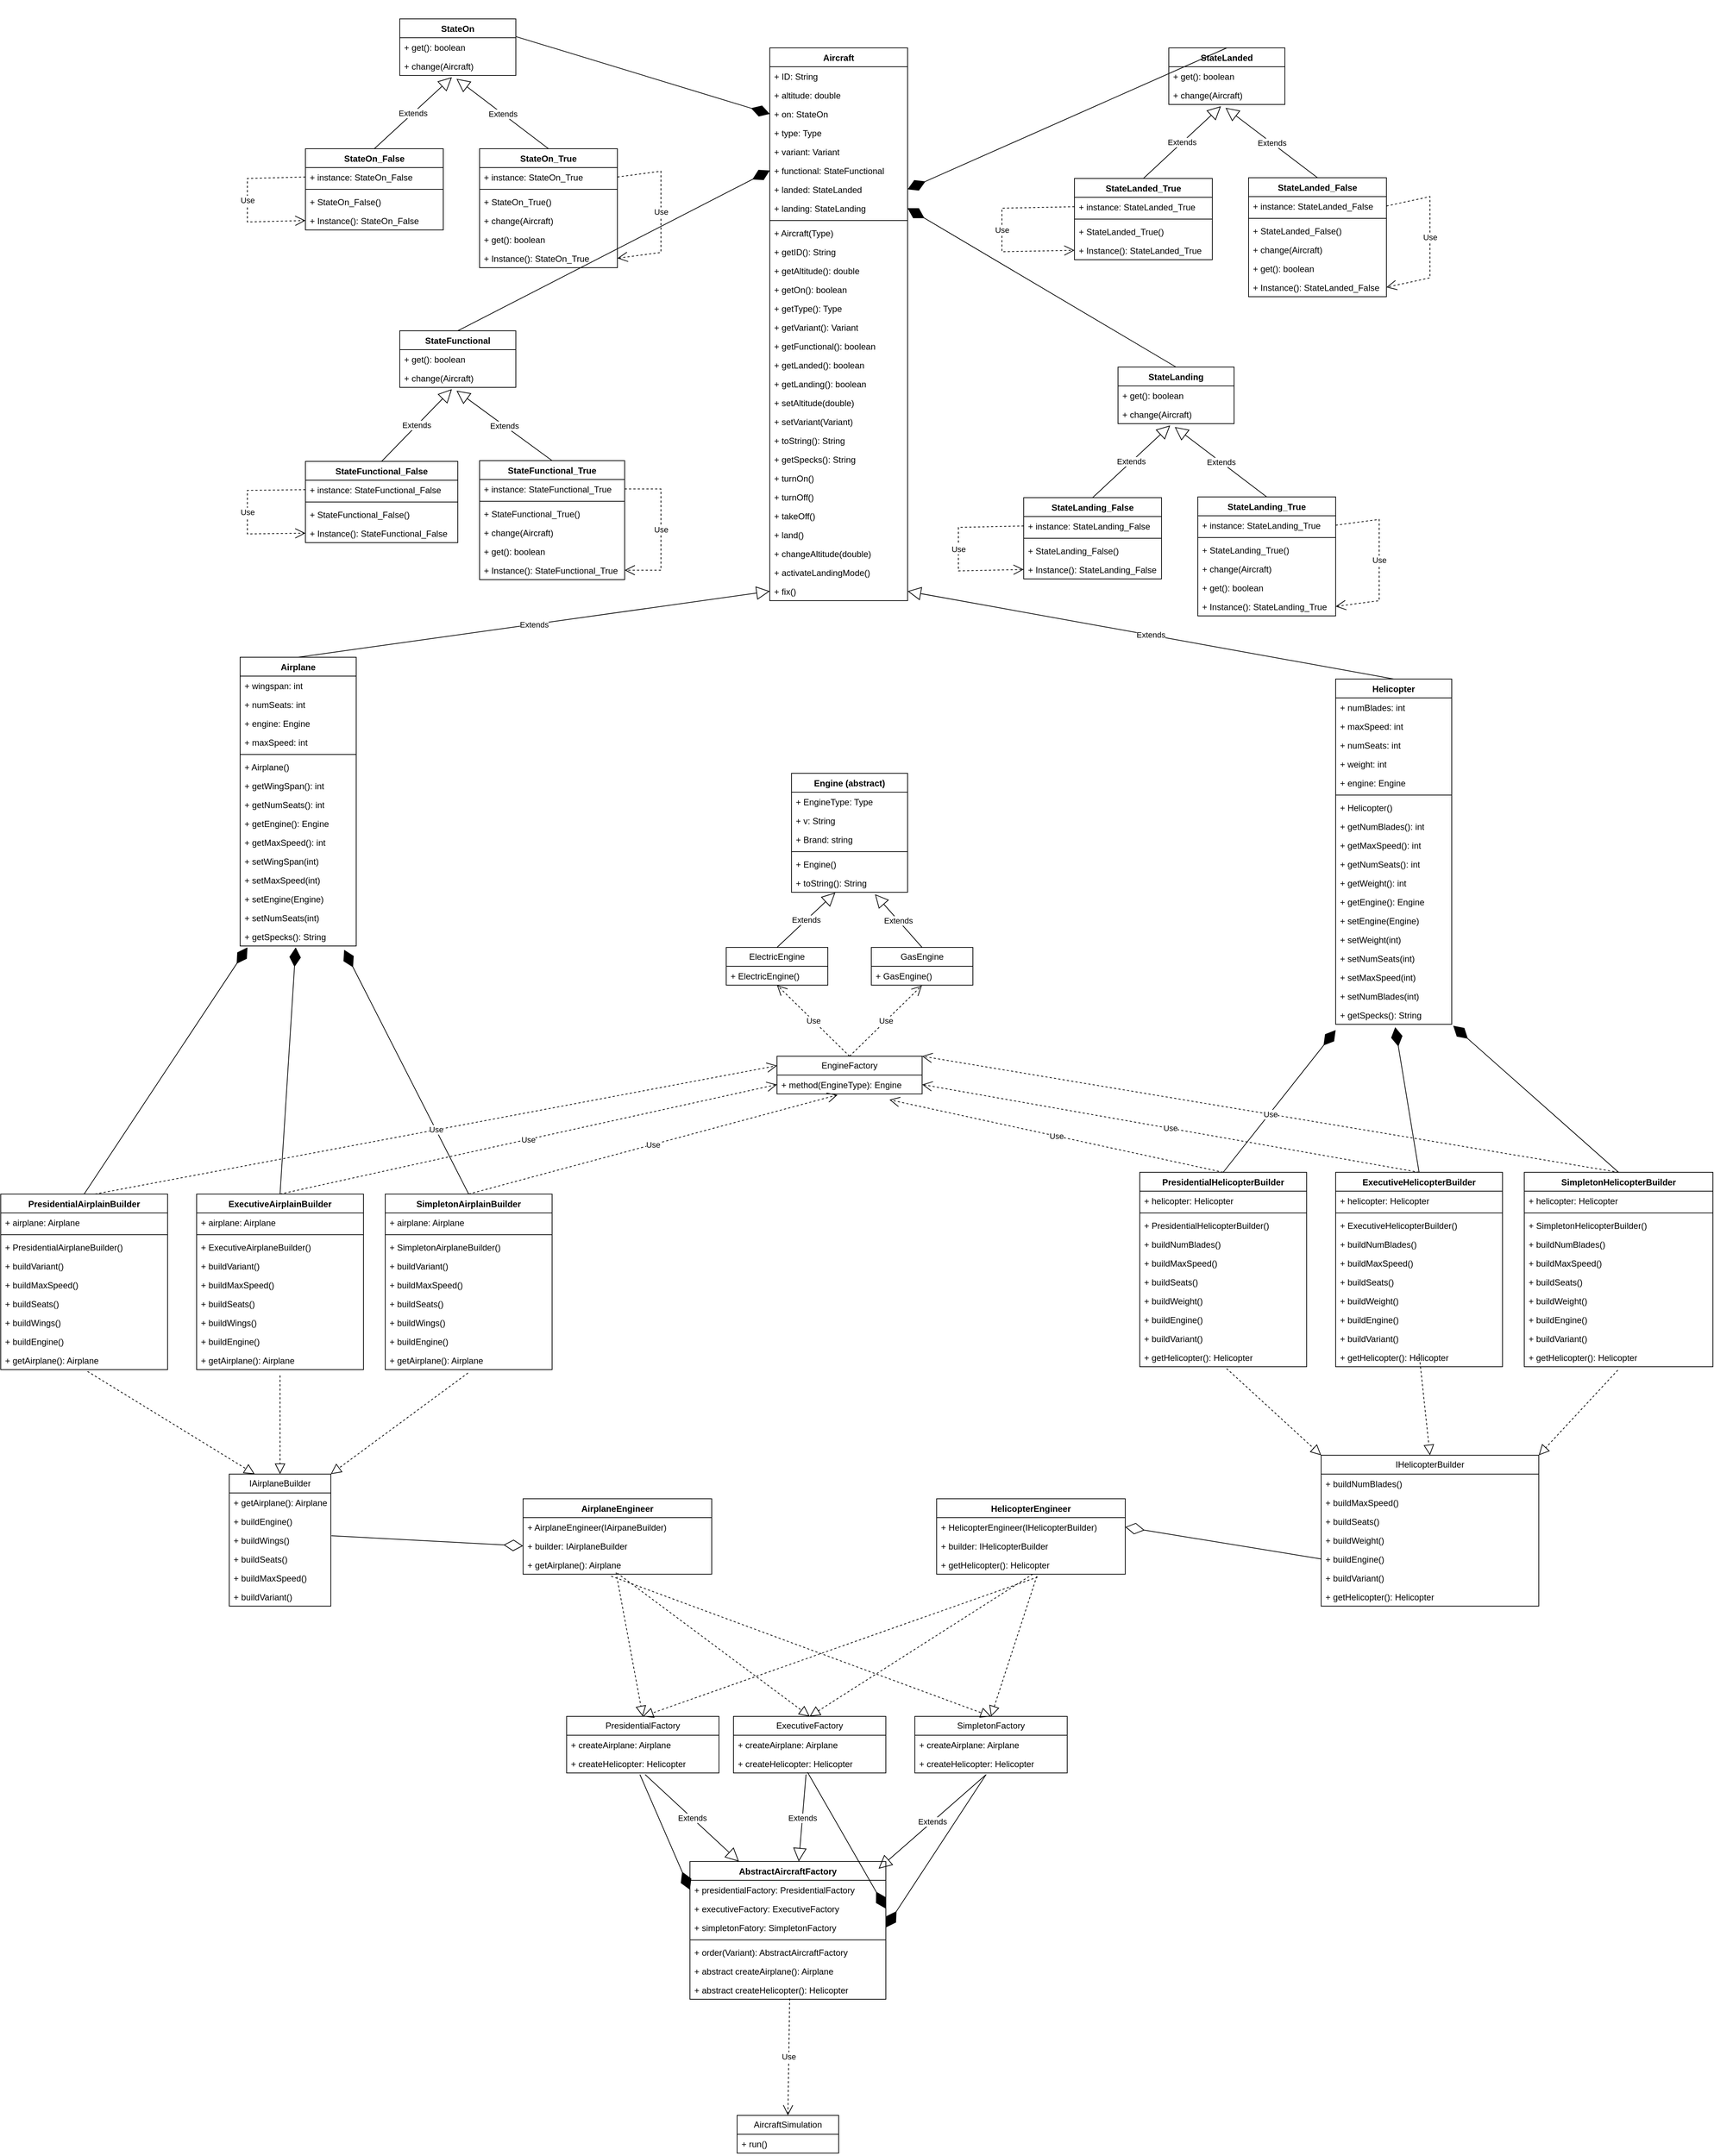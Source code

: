 <mxfile version="22.1.2" type="device">
  <diagram name="Page-1" id="Di3BF7Z2j1cDQdj-K_Mu">
    <mxGraphModel dx="1608" dy="1368" grid="1" gridSize="10" guides="1" tooltips="1" connect="1" arrows="1" fold="1" page="1" pageScale="1" pageWidth="3200" pageHeight="3200" math="0" shadow="0">
      <root>
        <mxCell id="0" />
        <mxCell id="1" parent="0" />
        <mxCell id="jGxsq-aSgegeRUe93h_l-1" value="Aircraft" style="swimlane;fontStyle=1;align=center;verticalAlign=top;childLayout=stackLayout;horizontal=1;startSize=26;horizontalStack=0;resizeParent=1;resizeParentMax=0;resizeLast=0;collapsible=1;marginBottom=0;whiteSpace=wrap;html=1;" vertex="1" parent="1">
          <mxGeometry x="1560" y="130" width="190" height="762" as="geometry" />
        </mxCell>
        <mxCell id="jGxsq-aSgegeRUe93h_l-2" value="+ ID: String" style="text;strokeColor=none;fillColor=none;align=left;verticalAlign=top;spacingLeft=4;spacingRight=4;overflow=hidden;rotatable=0;points=[[0,0.5],[1,0.5]];portConstraint=eastwest;whiteSpace=wrap;html=1;" vertex="1" parent="jGxsq-aSgegeRUe93h_l-1">
          <mxGeometry y="26" width="190" height="26" as="geometry" />
        </mxCell>
        <mxCell id="jGxsq-aSgegeRUe93h_l-5" value="+ altitude: double" style="text;strokeColor=none;fillColor=none;align=left;verticalAlign=top;spacingLeft=4;spacingRight=4;overflow=hidden;rotatable=0;points=[[0,0.5],[1,0.5]];portConstraint=eastwest;whiteSpace=wrap;html=1;" vertex="1" parent="jGxsq-aSgegeRUe93h_l-1">
          <mxGeometry y="52" width="190" height="26" as="geometry" />
        </mxCell>
        <mxCell id="jGxsq-aSgegeRUe93h_l-8" value="+ on: StateOn" style="text;strokeColor=none;fillColor=none;align=left;verticalAlign=top;spacingLeft=4;spacingRight=4;overflow=hidden;rotatable=0;points=[[0,0.5],[1,0.5]];portConstraint=eastwest;whiteSpace=wrap;html=1;" vertex="1" parent="jGxsq-aSgegeRUe93h_l-1">
          <mxGeometry y="78" width="190" height="26" as="geometry" />
        </mxCell>
        <mxCell id="jGxsq-aSgegeRUe93h_l-7" value="+ type: Type" style="text;strokeColor=none;fillColor=none;align=left;verticalAlign=top;spacingLeft=4;spacingRight=4;overflow=hidden;rotatable=0;points=[[0,0.5],[1,0.5]];portConstraint=eastwest;whiteSpace=wrap;html=1;" vertex="1" parent="jGxsq-aSgegeRUe93h_l-1">
          <mxGeometry y="104" width="190" height="26" as="geometry" />
        </mxCell>
        <mxCell id="jGxsq-aSgegeRUe93h_l-10" value="+ variant: Variant" style="text;strokeColor=none;fillColor=none;align=left;verticalAlign=top;spacingLeft=4;spacingRight=4;overflow=hidden;rotatable=0;points=[[0,0.5],[1,0.5]];portConstraint=eastwest;whiteSpace=wrap;html=1;" vertex="1" parent="jGxsq-aSgegeRUe93h_l-1">
          <mxGeometry y="130" width="190" height="26" as="geometry" />
        </mxCell>
        <mxCell id="jGxsq-aSgegeRUe93h_l-11" value="+ functional: StateFunctional" style="text;strokeColor=none;fillColor=none;align=left;verticalAlign=top;spacingLeft=4;spacingRight=4;overflow=hidden;rotatable=0;points=[[0,0.5],[1,0.5]];portConstraint=eastwest;whiteSpace=wrap;html=1;" vertex="1" parent="jGxsq-aSgegeRUe93h_l-1">
          <mxGeometry y="156" width="190" height="26" as="geometry" />
        </mxCell>
        <mxCell id="jGxsq-aSgegeRUe93h_l-12" value="+ landed: StateLanded" style="text;strokeColor=none;fillColor=none;align=left;verticalAlign=top;spacingLeft=4;spacingRight=4;overflow=hidden;rotatable=0;points=[[0,0.5],[1,0.5]];portConstraint=eastwest;whiteSpace=wrap;html=1;" vertex="1" parent="jGxsq-aSgegeRUe93h_l-1">
          <mxGeometry y="182" width="190" height="26" as="geometry" />
        </mxCell>
        <mxCell id="jGxsq-aSgegeRUe93h_l-9" value="+ landing: StateLanding" style="text;strokeColor=none;fillColor=none;align=left;verticalAlign=top;spacingLeft=4;spacingRight=4;overflow=hidden;rotatable=0;points=[[0,0.5],[1,0.5]];portConstraint=eastwest;whiteSpace=wrap;html=1;" vertex="1" parent="jGxsq-aSgegeRUe93h_l-1">
          <mxGeometry y="208" width="190" height="26" as="geometry" />
        </mxCell>
        <mxCell id="jGxsq-aSgegeRUe93h_l-3" value="" style="line;strokeWidth=1;fillColor=none;align=left;verticalAlign=middle;spacingTop=-1;spacingLeft=3;spacingRight=3;rotatable=0;labelPosition=right;points=[];portConstraint=eastwest;strokeColor=inherit;" vertex="1" parent="jGxsq-aSgegeRUe93h_l-1">
          <mxGeometry y="234" width="190" height="8" as="geometry" />
        </mxCell>
        <mxCell id="jGxsq-aSgegeRUe93h_l-4" value="+ Aircraft(Type)" style="text;strokeColor=none;fillColor=none;align=left;verticalAlign=top;spacingLeft=4;spacingRight=4;overflow=hidden;rotatable=0;points=[[0,0.5],[1,0.5]];portConstraint=eastwest;whiteSpace=wrap;html=1;" vertex="1" parent="jGxsq-aSgegeRUe93h_l-1">
          <mxGeometry y="242" width="190" height="26" as="geometry" />
        </mxCell>
        <mxCell id="jGxsq-aSgegeRUe93h_l-13" value="+ getID(): String" style="text;strokeColor=none;fillColor=none;align=left;verticalAlign=top;spacingLeft=4;spacingRight=4;overflow=hidden;rotatable=0;points=[[0,0.5],[1,0.5]];portConstraint=eastwest;whiteSpace=wrap;html=1;" vertex="1" parent="jGxsq-aSgegeRUe93h_l-1">
          <mxGeometry y="268" width="190" height="26" as="geometry" />
        </mxCell>
        <mxCell id="jGxsq-aSgegeRUe93h_l-14" value="+ getAltitude(): double" style="text;strokeColor=none;fillColor=none;align=left;verticalAlign=top;spacingLeft=4;spacingRight=4;overflow=hidden;rotatable=0;points=[[0,0.5],[1,0.5]];portConstraint=eastwest;whiteSpace=wrap;html=1;" vertex="1" parent="jGxsq-aSgegeRUe93h_l-1">
          <mxGeometry y="294" width="190" height="26" as="geometry" />
        </mxCell>
        <mxCell id="jGxsq-aSgegeRUe93h_l-15" value="+ getOn(): boolean" style="text;strokeColor=none;fillColor=none;align=left;verticalAlign=top;spacingLeft=4;spacingRight=4;overflow=hidden;rotatable=0;points=[[0,0.5],[1,0.5]];portConstraint=eastwest;whiteSpace=wrap;html=1;" vertex="1" parent="jGxsq-aSgegeRUe93h_l-1">
          <mxGeometry y="320" width="190" height="26" as="geometry" />
        </mxCell>
        <mxCell id="jGxsq-aSgegeRUe93h_l-16" value="+ getType(): Type" style="text;strokeColor=none;fillColor=none;align=left;verticalAlign=top;spacingLeft=4;spacingRight=4;overflow=hidden;rotatable=0;points=[[0,0.5],[1,0.5]];portConstraint=eastwest;whiteSpace=wrap;html=1;" vertex="1" parent="jGxsq-aSgegeRUe93h_l-1">
          <mxGeometry y="346" width="190" height="26" as="geometry" />
        </mxCell>
        <mxCell id="jGxsq-aSgegeRUe93h_l-17" value="+ getVariant(): Variant" style="text;strokeColor=none;fillColor=none;align=left;verticalAlign=top;spacingLeft=4;spacingRight=4;overflow=hidden;rotatable=0;points=[[0,0.5],[1,0.5]];portConstraint=eastwest;whiteSpace=wrap;html=1;" vertex="1" parent="jGxsq-aSgegeRUe93h_l-1">
          <mxGeometry y="372" width="190" height="26" as="geometry" />
        </mxCell>
        <mxCell id="jGxsq-aSgegeRUe93h_l-18" value="+ getFunctional(): boolean" style="text;strokeColor=none;fillColor=none;align=left;verticalAlign=top;spacingLeft=4;spacingRight=4;overflow=hidden;rotatable=0;points=[[0,0.5],[1,0.5]];portConstraint=eastwest;whiteSpace=wrap;html=1;" vertex="1" parent="jGxsq-aSgegeRUe93h_l-1">
          <mxGeometry y="398" width="190" height="26" as="geometry" />
        </mxCell>
        <mxCell id="jGxsq-aSgegeRUe93h_l-19" value="+ getLanded(): boolean" style="text;strokeColor=none;fillColor=none;align=left;verticalAlign=top;spacingLeft=4;spacingRight=4;overflow=hidden;rotatable=0;points=[[0,0.5],[1,0.5]];portConstraint=eastwest;whiteSpace=wrap;html=1;" vertex="1" parent="jGxsq-aSgegeRUe93h_l-1">
          <mxGeometry y="424" width="190" height="26" as="geometry" />
        </mxCell>
        <mxCell id="jGxsq-aSgegeRUe93h_l-20" value="+ getLanding(): boolean" style="text;strokeColor=none;fillColor=none;align=left;verticalAlign=top;spacingLeft=4;spacingRight=4;overflow=hidden;rotatable=0;points=[[0,0.5],[1,0.5]];portConstraint=eastwest;whiteSpace=wrap;html=1;" vertex="1" parent="jGxsq-aSgegeRUe93h_l-1">
          <mxGeometry y="450" width="190" height="26" as="geometry" />
        </mxCell>
        <mxCell id="jGxsq-aSgegeRUe93h_l-21" value="+ setAltitude(double)" style="text;strokeColor=none;fillColor=none;align=left;verticalAlign=top;spacingLeft=4;spacingRight=4;overflow=hidden;rotatable=0;points=[[0,0.5],[1,0.5]];portConstraint=eastwest;whiteSpace=wrap;html=1;" vertex="1" parent="jGxsq-aSgegeRUe93h_l-1">
          <mxGeometry y="476" width="190" height="26" as="geometry" />
        </mxCell>
        <mxCell id="jGxsq-aSgegeRUe93h_l-22" value="+ setVariant(Variant)" style="text;strokeColor=none;fillColor=none;align=left;verticalAlign=top;spacingLeft=4;spacingRight=4;overflow=hidden;rotatable=0;points=[[0,0.5],[1,0.5]];portConstraint=eastwest;whiteSpace=wrap;html=1;" vertex="1" parent="jGxsq-aSgegeRUe93h_l-1">
          <mxGeometry y="502" width="190" height="26" as="geometry" />
        </mxCell>
        <mxCell id="jGxsq-aSgegeRUe93h_l-23" value="+ toString(): String" style="text;strokeColor=none;fillColor=none;align=left;verticalAlign=top;spacingLeft=4;spacingRight=4;overflow=hidden;rotatable=0;points=[[0,0.5],[1,0.5]];portConstraint=eastwest;whiteSpace=wrap;html=1;" vertex="1" parent="jGxsq-aSgegeRUe93h_l-1">
          <mxGeometry y="528" width="190" height="26" as="geometry" />
        </mxCell>
        <mxCell id="jGxsq-aSgegeRUe93h_l-24" value="+ getSpecks(): String" style="text;strokeColor=none;fillColor=none;align=left;verticalAlign=top;spacingLeft=4;spacingRight=4;overflow=hidden;rotatable=0;points=[[0,0.5],[1,0.5]];portConstraint=eastwest;whiteSpace=wrap;html=1;" vertex="1" parent="jGxsq-aSgegeRUe93h_l-1">
          <mxGeometry y="554" width="190" height="26" as="geometry" />
        </mxCell>
        <mxCell id="jGxsq-aSgegeRUe93h_l-25" value="+ turnOn()" style="text;strokeColor=none;fillColor=none;align=left;verticalAlign=top;spacingLeft=4;spacingRight=4;overflow=hidden;rotatable=0;points=[[0,0.5],[1,0.5]];portConstraint=eastwest;whiteSpace=wrap;html=1;" vertex="1" parent="jGxsq-aSgegeRUe93h_l-1">
          <mxGeometry y="580" width="190" height="26" as="geometry" />
        </mxCell>
        <mxCell id="jGxsq-aSgegeRUe93h_l-26" value="+ turnOff()" style="text;strokeColor=none;fillColor=none;align=left;verticalAlign=top;spacingLeft=4;spacingRight=4;overflow=hidden;rotatable=0;points=[[0,0.5],[1,0.5]];portConstraint=eastwest;whiteSpace=wrap;html=1;" vertex="1" parent="jGxsq-aSgegeRUe93h_l-1">
          <mxGeometry y="606" width="190" height="26" as="geometry" />
        </mxCell>
        <mxCell id="jGxsq-aSgegeRUe93h_l-27" value="+ takeOff()" style="text;strokeColor=none;fillColor=none;align=left;verticalAlign=top;spacingLeft=4;spacingRight=4;overflow=hidden;rotatable=0;points=[[0,0.5],[1,0.5]];portConstraint=eastwest;whiteSpace=wrap;html=1;" vertex="1" parent="jGxsq-aSgegeRUe93h_l-1">
          <mxGeometry y="632" width="190" height="26" as="geometry" />
        </mxCell>
        <mxCell id="jGxsq-aSgegeRUe93h_l-28" value="+ land()" style="text;strokeColor=none;fillColor=none;align=left;verticalAlign=top;spacingLeft=4;spacingRight=4;overflow=hidden;rotatable=0;points=[[0,0.5],[1,0.5]];portConstraint=eastwest;whiteSpace=wrap;html=1;" vertex="1" parent="jGxsq-aSgegeRUe93h_l-1">
          <mxGeometry y="658" width="190" height="26" as="geometry" />
        </mxCell>
        <mxCell id="jGxsq-aSgegeRUe93h_l-29" value="+ changeAltitude(double)" style="text;strokeColor=none;fillColor=none;align=left;verticalAlign=top;spacingLeft=4;spacingRight=4;overflow=hidden;rotatable=0;points=[[0,0.5],[1,0.5]];portConstraint=eastwest;whiteSpace=wrap;html=1;" vertex="1" parent="jGxsq-aSgegeRUe93h_l-1">
          <mxGeometry y="684" width="190" height="26" as="geometry" />
        </mxCell>
        <mxCell id="jGxsq-aSgegeRUe93h_l-30" value="+ activateLandingMode()" style="text;strokeColor=none;fillColor=none;align=left;verticalAlign=top;spacingLeft=4;spacingRight=4;overflow=hidden;rotatable=0;points=[[0,0.5],[1,0.5]];portConstraint=eastwest;whiteSpace=wrap;html=1;" vertex="1" parent="jGxsq-aSgegeRUe93h_l-1">
          <mxGeometry y="710" width="190" height="26" as="geometry" />
        </mxCell>
        <mxCell id="jGxsq-aSgegeRUe93h_l-31" value="+ fix()" style="text;strokeColor=none;fillColor=none;align=left;verticalAlign=top;spacingLeft=4;spacingRight=4;overflow=hidden;rotatable=0;points=[[0,0.5],[1,0.5]];portConstraint=eastwest;whiteSpace=wrap;html=1;" vertex="1" parent="jGxsq-aSgegeRUe93h_l-1">
          <mxGeometry y="736" width="190" height="26" as="geometry" />
        </mxCell>
        <mxCell id="jGxsq-aSgegeRUe93h_l-32" value="" style="endArrow=diamondThin;endFill=1;endSize=24;html=1;rounded=0;entryX=0;entryY=0.5;entryDx=0;entryDy=0;exitX=0.5;exitY=0;exitDx=0;exitDy=0;" edge="1" parent="1" source="jGxsq-aSgegeRUe93h_l-33" target="jGxsq-aSgegeRUe93h_l-8">
          <mxGeometry width="160" relative="1" as="geometry">
            <mxPoint x="1380" y="220" as="sourcePoint" />
            <mxPoint x="1470" y="300" as="targetPoint" />
          </mxGeometry>
        </mxCell>
        <mxCell id="jGxsq-aSgegeRUe93h_l-33" value="StateOn" style="swimlane;fontStyle=1;align=center;verticalAlign=top;childLayout=stackLayout;horizontal=1;startSize=26;horizontalStack=0;resizeParent=1;resizeParentMax=0;resizeLast=0;collapsible=1;marginBottom=0;whiteSpace=wrap;html=1;" vertex="1" parent="1">
          <mxGeometry x="1050" y="90" width="160" height="78" as="geometry" />
        </mxCell>
        <mxCell id="jGxsq-aSgegeRUe93h_l-36" value="+ get(): boolean" style="text;strokeColor=none;fillColor=none;align=left;verticalAlign=top;spacingLeft=4;spacingRight=4;overflow=hidden;rotatable=0;points=[[0,0.5],[1,0.5]];portConstraint=eastwest;whiteSpace=wrap;html=1;" vertex="1" parent="jGxsq-aSgegeRUe93h_l-33">
          <mxGeometry y="26" width="160" height="26" as="geometry" />
        </mxCell>
        <mxCell id="jGxsq-aSgegeRUe93h_l-37" value="+ change(Aircraft)" style="text;strokeColor=none;fillColor=none;align=left;verticalAlign=top;spacingLeft=4;spacingRight=4;overflow=hidden;rotatable=0;points=[[0,0.5],[1,0.5]];portConstraint=eastwest;whiteSpace=wrap;html=1;" vertex="1" parent="jGxsq-aSgegeRUe93h_l-33">
          <mxGeometry y="52" width="160" height="26" as="geometry" />
        </mxCell>
        <mxCell id="jGxsq-aSgegeRUe93h_l-42" value="StateOn_False" style="swimlane;fontStyle=1;align=center;verticalAlign=top;childLayout=stackLayout;horizontal=1;startSize=26;horizontalStack=0;resizeParent=1;resizeParentMax=0;resizeLast=0;collapsible=1;marginBottom=0;whiteSpace=wrap;html=1;" vertex="1" parent="1">
          <mxGeometry x="920" y="269" width="190" height="112" as="geometry" />
        </mxCell>
        <mxCell id="jGxsq-aSgegeRUe93h_l-43" value="+ instance: StateOn_False" style="text;strokeColor=none;fillColor=none;align=left;verticalAlign=top;spacingLeft=4;spacingRight=4;overflow=hidden;rotatable=0;points=[[0,0.5],[1,0.5]];portConstraint=eastwest;whiteSpace=wrap;html=1;" vertex="1" parent="jGxsq-aSgegeRUe93h_l-42">
          <mxGeometry y="26" width="190" height="26" as="geometry" />
        </mxCell>
        <mxCell id="jGxsq-aSgegeRUe93h_l-44" value="" style="line;strokeWidth=1;fillColor=none;align=left;verticalAlign=middle;spacingTop=-1;spacingLeft=3;spacingRight=3;rotatable=0;labelPosition=right;points=[];portConstraint=eastwest;strokeColor=inherit;" vertex="1" parent="jGxsq-aSgegeRUe93h_l-42">
          <mxGeometry y="52" width="190" height="8" as="geometry" />
        </mxCell>
        <mxCell id="jGxsq-aSgegeRUe93h_l-46" value="+ StateOn_False()" style="text;strokeColor=none;fillColor=none;align=left;verticalAlign=top;spacingLeft=4;spacingRight=4;overflow=hidden;rotatable=0;points=[[0,0.5],[1,0.5]];portConstraint=eastwest;whiteSpace=wrap;html=1;" vertex="1" parent="jGxsq-aSgegeRUe93h_l-42">
          <mxGeometry y="60" width="190" height="26" as="geometry" />
        </mxCell>
        <mxCell id="jGxsq-aSgegeRUe93h_l-45" value="+ Instance(): StateOn_False" style="text;strokeColor=none;fillColor=none;align=left;verticalAlign=top;spacingLeft=4;spacingRight=4;overflow=hidden;rotatable=0;points=[[0,0.5],[1,0.5]];portConstraint=eastwest;whiteSpace=wrap;html=1;" vertex="1" parent="jGxsq-aSgegeRUe93h_l-42">
          <mxGeometry y="86" width="190" height="26" as="geometry" />
        </mxCell>
        <mxCell id="jGxsq-aSgegeRUe93h_l-113" value="Use" style="endArrow=open;endSize=12;dashed=1;html=1;rounded=0;exitX=0;exitY=0.5;exitDx=0;exitDy=0;entryX=0;entryY=0.5;entryDx=0;entryDy=0;" edge="1" parent="jGxsq-aSgegeRUe93h_l-42" source="jGxsq-aSgegeRUe93h_l-43" target="jGxsq-aSgegeRUe93h_l-45">
          <mxGeometry width="160" relative="1" as="geometry">
            <mxPoint x="-20" y="41" as="sourcePoint" />
            <mxPoint x="-50" y="110" as="targetPoint" />
            <Array as="points">
              <mxPoint x="-80" y="41" />
              <mxPoint x="-80" y="101" />
            </Array>
          </mxGeometry>
        </mxCell>
        <mxCell id="jGxsq-aSgegeRUe93h_l-47" value="StateOn_True" style="swimlane;fontStyle=1;align=center;verticalAlign=top;childLayout=stackLayout;horizontal=1;startSize=26;horizontalStack=0;resizeParent=1;resizeParentMax=0;resizeLast=0;collapsible=1;marginBottom=0;whiteSpace=wrap;html=1;" vertex="1" parent="1">
          <mxGeometry x="1160" y="269" width="190" height="164" as="geometry" />
        </mxCell>
        <mxCell id="jGxsq-aSgegeRUe93h_l-48" value="+ instance:&amp;nbsp;StateOn_True" style="text;strokeColor=none;fillColor=none;align=left;verticalAlign=top;spacingLeft=4;spacingRight=4;overflow=hidden;rotatable=0;points=[[0,0.5],[1,0.5]];portConstraint=eastwest;whiteSpace=wrap;html=1;" vertex="1" parent="jGxsq-aSgegeRUe93h_l-47">
          <mxGeometry y="26" width="190" height="26" as="geometry" />
        </mxCell>
        <mxCell id="jGxsq-aSgegeRUe93h_l-49" value="" style="line;strokeWidth=1;fillColor=none;align=left;verticalAlign=middle;spacingTop=-1;spacingLeft=3;spacingRight=3;rotatable=0;labelPosition=right;points=[];portConstraint=eastwest;strokeColor=inherit;" vertex="1" parent="jGxsq-aSgegeRUe93h_l-47">
          <mxGeometry y="52" width="190" height="8" as="geometry" />
        </mxCell>
        <mxCell id="jGxsq-aSgegeRUe93h_l-50" value="+ StateOn_True()" style="text;strokeColor=none;fillColor=none;align=left;verticalAlign=top;spacingLeft=4;spacingRight=4;overflow=hidden;rotatable=0;points=[[0,0.5],[1,0.5]];portConstraint=eastwest;whiteSpace=wrap;html=1;" vertex="1" parent="jGxsq-aSgegeRUe93h_l-47">
          <mxGeometry y="60" width="190" height="26" as="geometry" />
        </mxCell>
        <mxCell id="jGxsq-aSgegeRUe93h_l-53" value="+ change(Aircraft)" style="text;strokeColor=none;fillColor=none;align=left;verticalAlign=top;spacingLeft=4;spacingRight=4;overflow=hidden;rotatable=0;points=[[0,0.5],[1,0.5]];portConstraint=eastwest;whiteSpace=wrap;html=1;" vertex="1" parent="jGxsq-aSgegeRUe93h_l-47">
          <mxGeometry y="86" width="190" height="26" as="geometry" />
        </mxCell>
        <mxCell id="jGxsq-aSgegeRUe93h_l-52" value="+ get(): boolean" style="text;strokeColor=none;fillColor=none;align=left;verticalAlign=top;spacingLeft=4;spacingRight=4;overflow=hidden;rotatable=0;points=[[0,0.5],[1,0.5]];portConstraint=eastwest;whiteSpace=wrap;html=1;" vertex="1" parent="jGxsq-aSgegeRUe93h_l-47">
          <mxGeometry y="112" width="190" height="26" as="geometry" />
        </mxCell>
        <mxCell id="jGxsq-aSgegeRUe93h_l-51" value="+ Instance(): StateOn_True" style="text;strokeColor=none;fillColor=none;align=left;verticalAlign=top;spacingLeft=4;spacingRight=4;overflow=hidden;rotatable=0;points=[[0,0.5],[1,0.5]];portConstraint=eastwest;whiteSpace=wrap;html=1;" vertex="1" parent="jGxsq-aSgegeRUe93h_l-47">
          <mxGeometry y="138" width="190" height="26" as="geometry" />
        </mxCell>
        <mxCell id="jGxsq-aSgegeRUe93h_l-114" value="Use" style="endArrow=open;endSize=12;dashed=1;html=1;rounded=0;exitX=1;exitY=0.5;exitDx=0;exitDy=0;entryX=1;entryY=0.5;entryDx=0;entryDy=0;" edge="1" parent="jGxsq-aSgegeRUe93h_l-47" source="jGxsq-aSgegeRUe93h_l-48" target="jGxsq-aSgegeRUe93h_l-51">
          <mxGeometry width="160" relative="1" as="geometry">
            <mxPoint x="200" y="31" as="sourcePoint" />
            <mxPoint x="200" y="143" as="targetPoint" />
            <Array as="points">
              <mxPoint x="250" y="31" />
              <mxPoint x="250" y="143" />
            </Array>
          </mxGeometry>
        </mxCell>
        <mxCell id="jGxsq-aSgegeRUe93h_l-54" value="Extends" style="endArrow=block;endSize=16;endFill=0;html=1;rounded=0;exitX=0.5;exitY=0;exitDx=0;exitDy=0;entryX=0.449;entryY=1.097;entryDx=0;entryDy=0;entryPerimeter=0;" edge="1" parent="1" source="jGxsq-aSgegeRUe93h_l-42" target="jGxsq-aSgegeRUe93h_l-37">
          <mxGeometry width="160" relative="1" as="geometry">
            <mxPoint x="1240" y="220" as="sourcePoint" />
            <mxPoint x="1400" y="220" as="targetPoint" />
          </mxGeometry>
        </mxCell>
        <mxCell id="jGxsq-aSgegeRUe93h_l-55" value="Extends" style="endArrow=block;endSize=16;endFill=0;html=1;rounded=0;exitX=0.5;exitY=0;exitDx=0;exitDy=0;entryX=0.489;entryY=1.178;entryDx=0;entryDy=0;entryPerimeter=0;" edge="1" parent="1" source="jGxsq-aSgegeRUe93h_l-47" target="jGxsq-aSgegeRUe93h_l-37">
          <mxGeometry width="160" relative="1" as="geometry">
            <mxPoint x="1240" y="220" as="sourcePoint" />
            <mxPoint x="1400" y="220" as="targetPoint" />
          </mxGeometry>
        </mxCell>
        <mxCell id="jGxsq-aSgegeRUe93h_l-56" value="StateLanding" style="swimlane;fontStyle=1;align=center;verticalAlign=top;childLayout=stackLayout;horizontal=1;startSize=26;horizontalStack=0;resizeParent=1;resizeParentMax=0;resizeLast=0;collapsible=1;marginBottom=0;whiteSpace=wrap;html=1;" vertex="1" parent="1">
          <mxGeometry x="2040" y="570" width="160" height="78" as="geometry" />
        </mxCell>
        <mxCell id="jGxsq-aSgegeRUe93h_l-57" value="+ get(): boolean" style="text;strokeColor=none;fillColor=none;align=left;verticalAlign=top;spacingLeft=4;spacingRight=4;overflow=hidden;rotatable=0;points=[[0,0.5],[1,0.5]];portConstraint=eastwest;whiteSpace=wrap;html=1;" vertex="1" parent="jGxsq-aSgegeRUe93h_l-56">
          <mxGeometry y="26" width="160" height="26" as="geometry" />
        </mxCell>
        <mxCell id="jGxsq-aSgegeRUe93h_l-58" value="+ change(Aircraft)" style="text;strokeColor=none;fillColor=none;align=left;verticalAlign=top;spacingLeft=4;spacingRight=4;overflow=hidden;rotatable=0;points=[[0,0.5],[1,0.5]];portConstraint=eastwest;whiteSpace=wrap;html=1;" vertex="1" parent="jGxsq-aSgegeRUe93h_l-56">
          <mxGeometry y="52" width="160" height="26" as="geometry" />
        </mxCell>
        <mxCell id="jGxsq-aSgegeRUe93h_l-59" value="StateLanding_False" style="swimlane;fontStyle=1;align=center;verticalAlign=top;childLayout=stackLayout;horizontal=1;startSize=26;horizontalStack=0;resizeParent=1;resizeParentMax=0;resizeLast=0;collapsible=1;marginBottom=0;whiteSpace=wrap;html=1;" vertex="1" parent="1">
          <mxGeometry x="1910" y="750" width="190" height="112" as="geometry" />
        </mxCell>
        <mxCell id="jGxsq-aSgegeRUe93h_l-60" value="+ instance:&amp;nbsp;StateLanding_False" style="text;strokeColor=none;fillColor=none;align=left;verticalAlign=top;spacingLeft=4;spacingRight=4;overflow=hidden;rotatable=0;points=[[0,0.5],[1,0.5]];portConstraint=eastwest;whiteSpace=wrap;html=1;" vertex="1" parent="jGxsq-aSgegeRUe93h_l-59">
          <mxGeometry y="26" width="190" height="26" as="geometry" />
        </mxCell>
        <mxCell id="jGxsq-aSgegeRUe93h_l-61" value="" style="line;strokeWidth=1;fillColor=none;align=left;verticalAlign=middle;spacingTop=-1;spacingLeft=3;spacingRight=3;rotatable=0;labelPosition=right;points=[];portConstraint=eastwest;strokeColor=inherit;" vertex="1" parent="jGxsq-aSgegeRUe93h_l-59">
          <mxGeometry y="52" width="190" height="8" as="geometry" />
        </mxCell>
        <mxCell id="jGxsq-aSgegeRUe93h_l-62" value="+ StateLanding_False()" style="text;strokeColor=none;fillColor=none;align=left;verticalAlign=top;spacingLeft=4;spacingRight=4;overflow=hidden;rotatable=0;points=[[0,0.5],[1,0.5]];portConstraint=eastwest;whiteSpace=wrap;html=1;" vertex="1" parent="jGxsq-aSgegeRUe93h_l-59">
          <mxGeometry y="60" width="190" height="26" as="geometry" />
        </mxCell>
        <mxCell id="jGxsq-aSgegeRUe93h_l-63" value="+ Instance():&amp;nbsp;StateLanding_False" style="text;strokeColor=none;fillColor=none;align=left;verticalAlign=top;spacingLeft=4;spacingRight=4;overflow=hidden;rotatable=0;points=[[0,0.5],[1,0.5]];portConstraint=eastwest;whiteSpace=wrap;html=1;" vertex="1" parent="jGxsq-aSgegeRUe93h_l-59">
          <mxGeometry y="86" width="190" height="26" as="geometry" />
        </mxCell>
        <mxCell id="jGxsq-aSgegeRUe93h_l-117" value="Use" style="endArrow=open;endSize=12;dashed=1;html=1;rounded=0;exitX=0;exitY=0.5;exitDx=0;exitDy=0;entryX=0;entryY=0.5;entryDx=0;entryDy=0;" edge="1" parent="jGxsq-aSgegeRUe93h_l-59" source="jGxsq-aSgegeRUe93h_l-60" target="jGxsq-aSgegeRUe93h_l-63">
          <mxGeometry width="160" relative="1" as="geometry">
            <mxPoint x="-10" y="40" as="sourcePoint" />
            <mxPoint x="-10" y="100" as="targetPoint" />
            <Array as="points">
              <mxPoint x="-90" y="41" />
              <mxPoint x="-90" y="101" />
            </Array>
          </mxGeometry>
        </mxCell>
        <mxCell id="jGxsq-aSgegeRUe93h_l-64" value="StateLanding_True" style="swimlane;fontStyle=1;align=center;verticalAlign=top;childLayout=stackLayout;horizontal=1;startSize=26;horizontalStack=0;resizeParent=1;resizeParentMax=0;resizeLast=0;collapsible=1;marginBottom=0;whiteSpace=wrap;html=1;" vertex="1" parent="1">
          <mxGeometry x="2150" y="749" width="190" height="164" as="geometry" />
        </mxCell>
        <mxCell id="jGxsq-aSgegeRUe93h_l-65" value="+ instance:&amp;nbsp;StateLanding_True" style="text;strokeColor=none;fillColor=none;align=left;verticalAlign=top;spacingLeft=4;spacingRight=4;overflow=hidden;rotatable=0;points=[[0,0.5],[1,0.5]];portConstraint=eastwest;whiteSpace=wrap;html=1;" vertex="1" parent="jGxsq-aSgegeRUe93h_l-64">
          <mxGeometry y="26" width="190" height="26" as="geometry" />
        </mxCell>
        <mxCell id="jGxsq-aSgegeRUe93h_l-66" value="" style="line;strokeWidth=1;fillColor=none;align=left;verticalAlign=middle;spacingTop=-1;spacingLeft=3;spacingRight=3;rotatable=0;labelPosition=right;points=[];portConstraint=eastwest;strokeColor=inherit;" vertex="1" parent="jGxsq-aSgegeRUe93h_l-64">
          <mxGeometry y="52" width="190" height="8" as="geometry" />
        </mxCell>
        <mxCell id="jGxsq-aSgegeRUe93h_l-67" value="+ StateLanding_True()" style="text;strokeColor=none;fillColor=none;align=left;verticalAlign=top;spacingLeft=4;spacingRight=4;overflow=hidden;rotatable=0;points=[[0,0.5],[1,0.5]];portConstraint=eastwest;whiteSpace=wrap;html=1;" vertex="1" parent="jGxsq-aSgegeRUe93h_l-64">
          <mxGeometry y="60" width="190" height="26" as="geometry" />
        </mxCell>
        <mxCell id="jGxsq-aSgegeRUe93h_l-68" value="+ change(Aircraft)" style="text;strokeColor=none;fillColor=none;align=left;verticalAlign=top;spacingLeft=4;spacingRight=4;overflow=hidden;rotatable=0;points=[[0,0.5],[1,0.5]];portConstraint=eastwest;whiteSpace=wrap;html=1;" vertex="1" parent="jGxsq-aSgegeRUe93h_l-64">
          <mxGeometry y="86" width="190" height="26" as="geometry" />
        </mxCell>
        <mxCell id="jGxsq-aSgegeRUe93h_l-69" value="+ get(): boolean" style="text;strokeColor=none;fillColor=none;align=left;verticalAlign=top;spacingLeft=4;spacingRight=4;overflow=hidden;rotatable=0;points=[[0,0.5],[1,0.5]];portConstraint=eastwest;whiteSpace=wrap;html=1;" vertex="1" parent="jGxsq-aSgegeRUe93h_l-64">
          <mxGeometry y="112" width="190" height="26" as="geometry" />
        </mxCell>
        <mxCell id="jGxsq-aSgegeRUe93h_l-70" value="+ Instance(): StateLanding_True" style="text;strokeColor=none;fillColor=none;align=left;verticalAlign=top;spacingLeft=4;spacingRight=4;overflow=hidden;rotatable=0;points=[[0,0.5],[1,0.5]];portConstraint=eastwest;whiteSpace=wrap;html=1;" vertex="1" parent="jGxsq-aSgegeRUe93h_l-64">
          <mxGeometry y="138" width="190" height="26" as="geometry" />
        </mxCell>
        <mxCell id="jGxsq-aSgegeRUe93h_l-116" value="Use" style="endArrow=open;endSize=12;dashed=1;html=1;rounded=0;exitX=1;exitY=0.5;exitDx=0;exitDy=0;entryX=1;entryY=0.5;entryDx=0;entryDy=0;" edge="1" parent="jGxsq-aSgegeRUe93h_l-64" source="jGxsq-aSgegeRUe93h_l-65" target="jGxsq-aSgegeRUe93h_l-70">
          <mxGeometry width="160" relative="1" as="geometry">
            <mxPoint x="200" y="31" as="sourcePoint" />
            <mxPoint x="200" y="143" as="targetPoint" />
            <Array as="points">
              <mxPoint x="250" y="31" />
              <mxPoint x="250" y="143" />
            </Array>
          </mxGeometry>
        </mxCell>
        <mxCell id="jGxsq-aSgegeRUe93h_l-71" value="Extends" style="endArrow=block;endSize=16;endFill=0;html=1;rounded=0;exitX=0.5;exitY=0;exitDx=0;exitDy=0;entryX=0.449;entryY=1.097;entryDx=0;entryDy=0;entryPerimeter=0;" edge="1" parent="1" source="jGxsq-aSgegeRUe93h_l-59" target="jGxsq-aSgegeRUe93h_l-58">
          <mxGeometry width="160" relative="1" as="geometry">
            <mxPoint x="2230" y="700" as="sourcePoint" />
            <mxPoint x="2390" y="700" as="targetPoint" />
          </mxGeometry>
        </mxCell>
        <mxCell id="jGxsq-aSgegeRUe93h_l-72" value="Extends" style="endArrow=block;endSize=16;endFill=0;html=1;rounded=0;exitX=0.5;exitY=0;exitDx=0;exitDy=0;entryX=0.489;entryY=1.178;entryDx=0;entryDy=0;entryPerimeter=0;" edge="1" parent="1" source="jGxsq-aSgegeRUe93h_l-64" target="jGxsq-aSgegeRUe93h_l-58">
          <mxGeometry width="160" relative="1" as="geometry">
            <mxPoint x="2230" y="700" as="sourcePoint" />
            <mxPoint x="2390" y="700" as="targetPoint" />
          </mxGeometry>
        </mxCell>
        <mxCell id="jGxsq-aSgegeRUe93h_l-74" value="" style="endArrow=diamondThin;endFill=1;endSize=24;html=1;rounded=0;entryX=1;entryY=0.5;entryDx=0;entryDy=0;exitX=0.5;exitY=0;exitDx=0;exitDy=0;" edge="1" parent="1" source="jGxsq-aSgegeRUe93h_l-56" target="jGxsq-aSgegeRUe93h_l-9">
          <mxGeometry width="160" relative="1" as="geometry">
            <mxPoint x="1610" y="380" as="sourcePoint" />
            <mxPoint x="1770" y="380" as="targetPoint" />
          </mxGeometry>
        </mxCell>
        <mxCell id="jGxsq-aSgegeRUe93h_l-75" value="StateLanded" style="swimlane;fontStyle=1;align=center;verticalAlign=top;childLayout=stackLayout;horizontal=1;startSize=26;horizontalStack=0;resizeParent=1;resizeParentMax=0;resizeLast=0;collapsible=1;marginBottom=0;whiteSpace=wrap;html=1;" vertex="1" parent="1">
          <mxGeometry x="2110" y="130" width="160" height="78" as="geometry" />
        </mxCell>
        <mxCell id="jGxsq-aSgegeRUe93h_l-76" value="+ get(): boolean" style="text;strokeColor=none;fillColor=none;align=left;verticalAlign=top;spacingLeft=4;spacingRight=4;overflow=hidden;rotatable=0;points=[[0,0.5],[1,0.5]];portConstraint=eastwest;whiteSpace=wrap;html=1;" vertex="1" parent="jGxsq-aSgegeRUe93h_l-75">
          <mxGeometry y="26" width="160" height="26" as="geometry" />
        </mxCell>
        <mxCell id="jGxsq-aSgegeRUe93h_l-77" value="+ change(Aircraft)" style="text;strokeColor=none;fillColor=none;align=left;verticalAlign=top;spacingLeft=4;spacingRight=4;overflow=hidden;rotatable=0;points=[[0,0.5],[1,0.5]];portConstraint=eastwest;whiteSpace=wrap;html=1;" vertex="1" parent="jGxsq-aSgegeRUe93h_l-75">
          <mxGeometry y="52" width="160" height="26" as="geometry" />
        </mxCell>
        <mxCell id="jGxsq-aSgegeRUe93h_l-78" value="StateLanded_True" style="swimlane;fontStyle=1;align=center;verticalAlign=top;childLayout=stackLayout;horizontal=1;startSize=26;horizontalStack=0;resizeParent=1;resizeParentMax=0;resizeLast=0;collapsible=1;marginBottom=0;whiteSpace=wrap;html=1;" vertex="1" parent="1">
          <mxGeometry x="1980" y="310" width="190" height="112" as="geometry" />
        </mxCell>
        <mxCell id="jGxsq-aSgegeRUe93h_l-79" value="+ instance:&amp;nbsp;StateLanded_True" style="text;strokeColor=none;fillColor=none;align=left;verticalAlign=top;spacingLeft=4;spacingRight=4;overflow=hidden;rotatable=0;points=[[0,0.5],[1,0.5]];portConstraint=eastwest;whiteSpace=wrap;html=1;" vertex="1" parent="jGxsq-aSgegeRUe93h_l-78">
          <mxGeometry y="26" width="190" height="26" as="geometry" />
        </mxCell>
        <mxCell id="jGxsq-aSgegeRUe93h_l-80" value="" style="line;strokeWidth=1;fillColor=none;align=left;verticalAlign=middle;spacingTop=-1;spacingLeft=3;spacingRight=3;rotatable=0;labelPosition=right;points=[];portConstraint=eastwest;strokeColor=inherit;" vertex="1" parent="jGxsq-aSgegeRUe93h_l-78">
          <mxGeometry y="52" width="190" height="8" as="geometry" />
        </mxCell>
        <mxCell id="jGxsq-aSgegeRUe93h_l-81" value="+ StateLanded_True()" style="text;strokeColor=none;fillColor=none;align=left;verticalAlign=top;spacingLeft=4;spacingRight=4;overflow=hidden;rotatable=0;points=[[0,0.5],[1,0.5]];portConstraint=eastwest;whiteSpace=wrap;html=1;" vertex="1" parent="jGxsq-aSgegeRUe93h_l-78">
          <mxGeometry y="60" width="190" height="26" as="geometry" />
        </mxCell>
        <mxCell id="jGxsq-aSgegeRUe93h_l-82" value="+ Instance():&amp;nbsp;StateLanded_True" style="text;strokeColor=none;fillColor=none;align=left;verticalAlign=top;spacingLeft=4;spacingRight=4;overflow=hidden;rotatable=0;points=[[0,0.5],[1,0.5]];portConstraint=eastwest;whiteSpace=wrap;html=1;" vertex="1" parent="jGxsq-aSgegeRUe93h_l-78">
          <mxGeometry y="86" width="190" height="26" as="geometry" />
        </mxCell>
        <mxCell id="jGxsq-aSgegeRUe93h_l-118" value="Use" style="endArrow=open;endSize=12;dashed=1;html=1;rounded=0;exitX=0;exitY=0.5;exitDx=0;exitDy=0;entryX=0;entryY=0.5;entryDx=0;entryDy=0;" edge="1" parent="jGxsq-aSgegeRUe93h_l-78" source="jGxsq-aSgegeRUe93h_l-79" target="jGxsq-aSgegeRUe93h_l-82">
          <mxGeometry width="160" relative="1" as="geometry">
            <mxPoint x="-20" y="40" as="sourcePoint" />
            <mxPoint x="-20" y="100" as="targetPoint" />
            <Array as="points">
              <mxPoint x="-100" y="41" />
              <mxPoint x="-100" y="101" />
            </Array>
          </mxGeometry>
        </mxCell>
        <mxCell id="jGxsq-aSgegeRUe93h_l-83" value="StateLanded_False" style="swimlane;fontStyle=1;align=center;verticalAlign=top;childLayout=stackLayout;horizontal=1;startSize=26;horizontalStack=0;resizeParent=1;resizeParentMax=0;resizeLast=0;collapsible=1;marginBottom=0;whiteSpace=wrap;html=1;" vertex="1" parent="1">
          <mxGeometry x="2220" y="309" width="190" height="164" as="geometry" />
        </mxCell>
        <mxCell id="jGxsq-aSgegeRUe93h_l-84" value="+ instance:&amp;nbsp;StateLanded_False" style="text;strokeColor=none;fillColor=none;align=left;verticalAlign=top;spacingLeft=4;spacingRight=4;overflow=hidden;rotatable=0;points=[[0,0.5],[1,0.5]];portConstraint=eastwest;whiteSpace=wrap;html=1;" vertex="1" parent="jGxsq-aSgegeRUe93h_l-83">
          <mxGeometry y="26" width="190" height="26" as="geometry" />
        </mxCell>
        <mxCell id="jGxsq-aSgegeRUe93h_l-85" value="" style="line;strokeWidth=1;fillColor=none;align=left;verticalAlign=middle;spacingTop=-1;spacingLeft=3;spacingRight=3;rotatable=0;labelPosition=right;points=[];portConstraint=eastwest;strokeColor=inherit;" vertex="1" parent="jGxsq-aSgegeRUe93h_l-83">
          <mxGeometry y="52" width="190" height="8" as="geometry" />
        </mxCell>
        <mxCell id="jGxsq-aSgegeRUe93h_l-86" value="+ StateLanded_False()" style="text;strokeColor=none;fillColor=none;align=left;verticalAlign=top;spacingLeft=4;spacingRight=4;overflow=hidden;rotatable=0;points=[[0,0.5],[1,0.5]];portConstraint=eastwest;whiteSpace=wrap;html=1;" vertex="1" parent="jGxsq-aSgegeRUe93h_l-83">
          <mxGeometry y="60" width="190" height="26" as="geometry" />
        </mxCell>
        <mxCell id="jGxsq-aSgegeRUe93h_l-87" value="+ change(Aircraft)" style="text;strokeColor=none;fillColor=none;align=left;verticalAlign=top;spacingLeft=4;spacingRight=4;overflow=hidden;rotatable=0;points=[[0,0.5],[1,0.5]];portConstraint=eastwest;whiteSpace=wrap;html=1;" vertex="1" parent="jGxsq-aSgegeRUe93h_l-83">
          <mxGeometry y="86" width="190" height="26" as="geometry" />
        </mxCell>
        <mxCell id="jGxsq-aSgegeRUe93h_l-88" value="+ get(): boolean" style="text;strokeColor=none;fillColor=none;align=left;verticalAlign=top;spacingLeft=4;spacingRight=4;overflow=hidden;rotatable=0;points=[[0,0.5],[1,0.5]];portConstraint=eastwest;whiteSpace=wrap;html=1;" vertex="1" parent="jGxsq-aSgegeRUe93h_l-83">
          <mxGeometry y="112" width="190" height="26" as="geometry" />
        </mxCell>
        <mxCell id="jGxsq-aSgegeRUe93h_l-89" value="+ Instance(): StateLanded_False" style="text;strokeColor=none;fillColor=none;align=left;verticalAlign=top;spacingLeft=4;spacingRight=4;overflow=hidden;rotatable=0;points=[[0,0.5],[1,0.5]];portConstraint=eastwest;whiteSpace=wrap;html=1;" vertex="1" parent="jGxsq-aSgegeRUe93h_l-83">
          <mxGeometry y="138" width="190" height="26" as="geometry" />
        </mxCell>
        <mxCell id="jGxsq-aSgegeRUe93h_l-115" value="Use" style="endArrow=open;endSize=12;dashed=1;html=1;rounded=0;exitX=1;exitY=0.5;exitDx=0;exitDy=0;entryX=1;entryY=0.5;entryDx=0;entryDy=0;" edge="1" parent="jGxsq-aSgegeRUe93h_l-83" source="jGxsq-aSgegeRUe93h_l-84" target="jGxsq-aSgegeRUe93h_l-89">
          <mxGeometry width="160" relative="1" as="geometry">
            <mxPoint x="200" y="26" as="sourcePoint" />
            <mxPoint x="200" y="138" as="targetPoint" />
            <Array as="points">
              <mxPoint x="250" y="26" />
              <mxPoint x="250" y="138" />
            </Array>
          </mxGeometry>
        </mxCell>
        <mxCell id="jGxsq-aSgegeRUe93h_l-90" value="Extends" style="endArrow=block;endSize=16;endFill=0;html=1;rounded=0;exitX=0.5;exitY=0;exitDx=0;exitDy=0;entryX=0.449;entryY=1.097;entryDx=0;entryDy=0;entryPerimeter=0;" edge="1" parent="1" source="jGxsq-aSgegeRUe93h_l-78" target="jGxsq-aSgegeRUe93h_l-77">
          <mxGeometry width="160" relative="1" as="geometry">
            <mxPoint x="2300" y="260" as="sourcePoint" />
            <mxPoint x="2460" y="260" as="targetPoint" />
          </mxGeometry>
        </mxCell>
        <mxCell id="jGxsq-aSgegeRUe93h_l-91" value="Extends" style="endArrow=block;endSize=16;endFill=0;html=1;rounded=0;exitX=0.5;exitY=0;exitDx=0;exitDy=0;entryX=0.489;entryY=1.178;entryDx=0;entryDy=0;entryPerimeter=0;" edge="1" parent="1" source="jGxsq-aSgegeRUe93h_l-83" target="jGxsq-aSgegeRUe93h_l-77">
          <mxGeometry width="160" relative="1" as="geometry">
            <mxPoint x="2300" y="260" as="sourcePoint" />
            <mxPoint x="2460" y="260" as="targetPoint" />
          </mxGeometry>
        </mxCell>
        <mxCell id="jGxsq-aSgegeRUe93h_l-92" value="" style="endArrow=diamondThin;endFill=1;endSize=24;html=1;rounded=0;entryX=1;entryY=0.5;entryDx=0;entryDy=0;exitX=0.5;exitY=0;exitDx=0;exitDy=0;" edge="1" parent="1" source="jGxsq-aSgegeRUe93h_l-75" target="jGxsq-aSgegeRUe93h_l-12">
          <mxGeometry width="160" relative="1" as="geometry">
            <mxPoint x="1640" y="570" as="sourcePoint" />
            <mxPoint x="1800" y="570" as="targetPoint" />
          </mxGeometry>
        </mxCell>
        <mxCell id="jGxsq-aSgegeRUe93h_l-93" value="StateFunctional" style="swimlane;fontStyle=1;align=center;verticalAlign=top;childLayout=stackLayout;horizontal=1;startSize=26;horizontalStack=0;resizeParent=1;resizeParentMax=0;resizeLast=0;collapsible=1;marginBottom=0;whiteSpace=wrap;html=1;" vertex="1" parent="1">
          <mxGeometry x="1050" y="520" width="160" height="78" as="geometry" />
        </mxCell>
        <mxCell id="jGxsq-aSgegeRUe93h_l-94" value="+ get(): boolean" style="text;strokeColor=none;fillColor=none;align=left;verticalAlign=top;spacingLeft=4;spacingRight=4;overflow=hidden;rotatable=0;points=[[0,0.5],[1,0.5]];portConstraint=eastwest;whiteSpace=wrap;html=1;" vertex="1" parent="jGxsq-aSgegeRUe93h_l-93">
          <mxGeometry y="26" width="160" height="26" as="geometry" />
        </mxCell>
        <mxCell id="jGxsq-aSgegeRUe93h_l-95" value="+ change(Aircraft)" style="text;strokeColor=none;fillColor=none;align=left;verticalAlign=top;spacingLeft=4;spacingRight=4;overflow=hidden;rotatable=0;points=[[0,0.5],[1,0.5]];portConstraint=eastwest;whiteSpace=wrap;html=1;" vertex="1" parent="jGxsq-aSgegeRUe93h_l-93">
          <mxGeometry y="52" width="160" height="26" as="geometry" />
        </mxCell>
        <mxCell id="jGxsq-aSgegeRUe93h_l-96" value="StateFunctional_False" style="swimlane;fontStyle=1;align=center;verticalAlign=top;childLayout=stackLayout;horizontal=1;startSize=26;horizontalStack=0;resizeParent=1;resizeParentMax=0;resizeLast=0;collapsible=1;marginBottom=0;whiteSpace=wrap;html=1;" vertex="1" parent="1">
          <mxGeometry x="920" y="700" width="210" height="112" as="geometry" />
        </mxCell>
        <mxCell id="jGxsq-aSgegeRUe93h_l-97" value="+ instance:&amp;nbsp;StateFunctional_False" style="text;strokeColor=none;fillColor=none;align=left;verticalAlign=top;spacingLeft=4;spacingRight=4;overflow=hidden;rotatable=0;points=[[0,0.5],[1,0.5]];portConstraint=eastwest;whiteSpace=wrap;html=1;" vertex="1" parent="jGxsq-aSgegeRUe93h_l-96">
          <mxGeometry y="26" width="210" height="26" as="geometry" />
        </mxCell>
        <mxCell id="jGxsq-aSgegeRUe93h_l-98" value="" style="line;strokeWidth=1;fillColor=none;align=left;verticalAlign=middle;spacingTop=-1;spacingLeft=3;spacingRight=3;rotatable=0;labelPosition=right;points=[];portConstraint=eastwest;strokeColor=inherit;" vertex="1" parent="jGxsq-aSgegeRUe93h_l-96">
          <mxGeometry y="52" width="210" height="8" as="geometry" />
        </mxCell>
        <mxCell id="jGxsq-aSgegeRUe93h_l-99" value="+ StateFunctional_False()" style="text;strokeColor=none;fillColor=none;align=left;verticalAlign=top;spacingLeft=4;spacingRight=4;overflow=hidden;rotatable=0;points=[[0,0.5],[1,0.5]];portConstraint=eastwest;whiteSpace=wrap;html=1;" vertex="1" parent="jGxsq-aSgegeRUe93h_l-96">
          <mxGeometry y="60" width="210" height="26" as="geometry" />
        </mxCell>
        <mxCell id="jGxsq-aSgegeRUe93h_l-100" value="+ Instance():&amp;nbsp;StateFunctional_False" style="text;strokeColor=none;fillColor=none;align=left;verticalAlign=top;spacingLeft=4;spacingRight=4;overflow=hidden;rotatable=0;points=[[0,0.5],[1,0.5]];portConstraint=eastwest;whiteSpace=wrap;html=1;" vertex="1" parent="jGxsq-aSgegeRUe93h_l-96">
          <mxGeometry y="86" width="210" height="26" as="geometry" />
        </mxCell>
        <mxCell id="jGxsq-aSgegeRUe93h_l-111" value="Use" style="endArrow=open;endSize=12;dashed=1;html=1;rounded=0;exitX=0;exitY=0.5;exitDx=0;exitDy=0;entryX=0;entryY=0.5;entryDx=0;entryDy=0;" edge="1" parent="jGxsq-aSgegeRUe93h_l-96" source="jGxsq-aSgegeRUe93h_l-97" target="jGxsq-aSgegeRUe93h_l-100">
          <mxGeometry width="160" relative="1" as="geometry">
            <mxPoint x="220" y="-10" as="sourcePoint" />
            <mxPoint x="-80" y="110" as="targetPoint" />
            <Array as="points">
              <mxPoint x="-80" y="40" />
              <mxPoint x="-80" y="100" />
            </Array>
          </mxGeometry>
        </mxCell>
        <mxCell id="jGxsq-aSgegeRUe93h_l-101" value="StateFunctional_True" style="swimlane;fontStyle=1;align=center;verticalAlign=top;childLayout=stackLayout;horizontal=1;startSize=26;horizontalStack=0;resizeParent=1;resizeParentMax=0;resizeLast=0;collapsible=1;marginBottom=0;whiteSpace=wrap;html=1;" vertex="1" parent="1">
          <mxGeometry x="1160" y="699" width="200" height="164" as="geometry" />
        </mxCell>
        <mxCell id="jGxsq-aSgegeRUe93h_l-102" value="+ instance:&amp;nbsp;StateFunctional_True" style="text;strokeColor=none;fillColor=none;align=left;verticalAlign=top;spacingLeft=4;spacingRight=4;overflow=hidden;rotatable=0;points=[[0,0.5],[1,0.5]];portConstraint=eastwest;whiteSpace=wrap;html=1;" vertex="1" parent="jGxsq-aSgegeRUe93h_l-101">
          <mxGeometry y="26" width="200" height="26" as="geometry" />
        </mxCell>
        <mxCell id="jGxsq-aSgegeRUe93h_l-103" value="" style="line;strokeWidth=1;fillColor=none;align=left;verticalAlign=middle;spacingTop=-1;spacingLeft=3;spacingRight=3;rotatable=0;labelPosition=right;points=[];portConstraint=eastwest;strokeColor=inherit;" vertex="1" parent="jGxsq-aSgegeRUe93h_l-101">
          <mxGeometry y="52" width="200" height="8" as="geometry" />
        </mxCell>
        <mxCell id="jGxsq-aSgegeRUe93h_l-104" value="+ StateFunctional_True()" style="text;strokeColor=none;fillColor=none;align=left;verticalAlign=top;spacingLeft=4;spacingRight=4;overflow=hidden;rotatable=0;points=[[0,0.5],[1,0.5]];portConstraint=eastwest;whiteSpace=wrap;html=1;" vertex="1" parent="jGxsq-aSgegeRUe93h_l-101">
          <mxGeometry y="60" width="200" height="26" as="geometry" />
        </mxCell>
        <mxCell id="jGxsq-aSgegeRUe93h_l-105" value="+ change(Aircraft)" style="text;strokeColor=none;fillColor=none;align=left;verticalAlign=top;spacingLeft=4;spacingRight=4;overflow=hidden;rotatable=0;points=[[0,0.5],[1,0.5]];portConstraint=eastwest;whiteSpace=wrap;html=1;" vertex="1" parent="jGxsq-aSgegeRUe93h_l-101">
          <mxGeometry y="86" width="200" height="26" as="geometry" />
        </mxCell>
        <mxCell id="jGxsq-aSgegeRUe93h_l-106" value="+ get(): boolean" style="text;strokeColor=none;fillColor=none;align=left;verticalAlign=top;spacingLeft=4;spacingRight=4;overflow=hidden;rotatable=0;points=[[0,0.5],[1,0.5]];portConstraint=eastwest;whiteSpace=wrap;html=1;" vertex="1" parent="jGxsq-aSgegeRUe93h_l-101">
          <mxGeometry y="112" width="200" height="26" as="geometry" />
        </mxCell>
        <mxCell id="jGxsq-aSgegeRUe93h_l-107" value="+ Instance(): StateFunctional_True" style="text;strokeColor=none;fillColor=none;align=left;verticalAlign=top;spacingLeft=4;spacingRight=4;overflow=hidden;rotatable=0;points=[[0,0.5],[1,0.5]];portConstraint=eastwest;whiteSpace=wrap;html=1;" vertex="1" parent="jGxsq-aSgegeRUe93h_l-101">
          <mxGeometry y="138" width="200" height="26" as="geometry" />
        </mxCell>
        <mxCell id="jGxsq-aSgegeRUe93h_l-112" value="Use" style="endArrow=open;endSize=12;dashed=1;html=1;rounded=0;exitX=1;exitY=0.5;exitDx=0;exitDy=0;entryX=1;entryY=0.5;entryDx=0;entryDy=0;" edge="1" parent="jGxsq-aSgegeRUe93h_l-101" source="jGxsq-aSgegeRUe93h_l-102" target="jGxsq-aSgegeRUe93h_l-107">
          <mxGeometry width="160" relative="1" as="geometry">
            <mxPoint x="330" y="41" as="sourcePoint" />
            <mxPoint x="330" y="101" as="targetPoint" />
            <Array as="points">
              <mxPoint x="250" y="39" />
              <mxPoint x="250" y="151" />
            </Array>
          </mxGeometry>
        </mxCell>
        <mxCell id="jGxsq-aSgegeRUe93h_l-108" value="Extends" style="endArrow=block;endSize=16;endFill=0;html=1;rounded=0;exitX=0.5;exitY=0;exitDx=0;exitDy=0;entryX=0.449;entryY=1.097;entryDx=0;entryDy=0;entryPerimeter=0;" edge="1" parent="1" source="jGxsq-aSgegeRUe93h_l-96" target="jGxsq-aSgegeRUe93h_l-95">
          <mxGeometry width="160" relative="1" as="geometry">
            <mxPoint x="1240" y="650" as="sourcePoint" />
            <mxPoint x="1400" y="650" as="targetPoint" />
          </mxGeometry>
        </mxCell>
        <mxCell id="jGxsq-aSgegeRUe93h_l-109" value="Extends" style="endArrow=block;endSize=16;endFill=0;html=1;rounded=0;exitX=0.5;exitY=0;exitDx=0;exitDy=0;entryX=0.489;entryY=1.178;entryDx=0;entryDy=0;entryPerimeter=0;" edge="1" parent="1" source="jGxsq-aSgegeRUe93h_l-101" target="jGxsq-aSgegeRUe93h_l-95">
          <mxGeometry width="160" relative="1" as="geometry">
            <mxPoint x="1240" y="650" as="sourcePoint" />
            <mxPoint x="1400" y="650" as="targetPoint" />
          </mxGeometry>
        </mxCell>
        <mxCell id="jGxsq-aSgegeRUe93h_l-110" value="" style="endArrow=diamondThin;endFill=1;endSize=24;html=1;rounded=0;exitX=0.5;exitY=0;exitDx=0;exitDy=0;entryX=0;entryY=0.5;entryDx=0;entryDy=0;" edge="1" parent="1" source="jGxsq-aSgegeRUe93h_l-93" target="jGxsq-aSgegeRUe93h_l-11">
          <mxGeometry width="160" relative="1" as="geometry">
            <mxPoint x="1260" y="450" as="sourcePoint" />
            <mxPoint x="1420" y="450" as="targetPoint" />
          </mxGeometry>
        </mxCell>
        <mxCell id="jGxsq-aSgegeRUe93h_l-119" value="Airplane" style="swimlane;fontStyle=1;align=center;verticalAlign=top;childLayout=stackLayout;horizontal=1;startSize=26;horizontalStack=0;resizeParent=1;resizeParentMax=0;resizeLast=0;collapsible=1;marginBottom=0;whiteSpace=wrap;html=1;" vertex="1" parent="1">
          <mxGeometry x="830" y="970" width="160" height="398" as="geometry" />
        </mxCell>
        <mxCell id="jGxsq-aSgegeRUe93h_l-120" value="+ wingspan: int" style="text;strokeColor=none;fillColor=none;align=left;verticalAlign=top;spacingLeft=4;spacingRight=4;overflow=hidden;rotatable=0;points=[[0,0.5],[1,0.5]];portConstraint=eastwest;whiteSpace=wrap;html=1;" vertex="1" parent="jGxsq-aSgegeRUe93h_l-119">
          <mxGeometry y="26" width="160" height="26" as="geometry" />
        </mxCell>
        <mxCell id="jGxsq-aSgegeRUe93h_l-127" value="+ numSeats: int" style="text;strokeColor=none;fillColor=none;align=left;verticalAlign=top;spacingLeft=4;spacingRight=4;overflow=hidden;rotatable=0;points=[[0,0.5],[1,0.5]];portConstraint=eastwest;whiteSpace=wrap;html=1;" vertex="1" parent="jGxsq-aSgegeRUe93h_l-119">
          <mxGeometry y="52" width="160" height="26" as="geometry" />
        </mxCell>
        <mxCell id="jGxsq-aSgegeRUe93h_l-128" value="+ engine: Engine" style="text;strokeColor=none;fillColor=none;align=left;verticalAlign=top;spacingLeft=4;spacingRight=4;overflow=hidden;rotatable=0;points=[[0,0.5],[1,0.5]];portConstraint=eastwest;whiteSpace=wrap;html=1;" vertex="1" parent="jGxsq-aSgegeRUe93h_l-119">
          <mxGeometry y="78" width="160" height="26" as="geometry" />
        </mxCell>
        <mxCell id="jGxsq-aSgegeRUe93h_l-129" value="+ maxSpeed: int" style="text;strokeColor=none;fillColor=none;align=left;verticalAlign=top;spacingLeft=4;spacingRight=4;overflow=hidden;rotatable=0;points=[[0,0.5],[1,0.5]];portConstraint=eastwest;whiteSpace=wrap;html=1;" vertex="1" parent="jGxsq-aSgegeRUe93h_l-119">
          <mxGeometry y="104" width="160" height="26" as="geometry" />
        </mxCell>
        <mxCell id="jGxsq-aSgegeRUe93h_l-121" value="" style="line;strokeWidth=1;fillColor=none;align=left;verticalAlign=middle;spacingTop=-1;spacingLeft=3;spacingRight=3;rotatable=0;labelPosition=right;points=[];portConstraint=eastwest;strokeColor=inherit;" vertex="1" parent="jGxsq-aSgegeRUe93h_l-119">
          <mxGeometry y="130" width="160" height="8" as="geometry" />
        </mxCell>
        <mxCell id="jGxsq-aSgegeRUe93h_l-122" value="+ Airplane()" style="text;strokeColor=none;fillColor=none;align=left;verticalAlign=top;spacingLeft=4;spacingRight=4;overflow=hidden;rotatable=0;points=[[0,0.5],[1,0.5]];portConstraint=eastwest;whiteSpace=wrap;html=1;" vertex="1" parent="jGxsq-aSgegeRUe93h_l-119">
          <mxGeometry y="138" width="160" height="26" as="geometry" />
        </mxCell>
        <mxCell id="jGxsq-aSgegeRUe93h_l-130" value="+ getWingSpan(): int" style="text;strokeColor=none;fillColor=none;align=left;verticalAlign=top;spacingLeft=4;spacingRight=4;overflow=hidden;rotatable=0;points=[[0,0.5],[1,0.5]];portConstraint=eastwest;whiteSpace=wrap;html=1;" vertex="1" parent="jGxsq-aSgegeRUe93h_l-119">
          <mxGeometry y="164" width="160" height="26" as="geometry" />
        </mxCell>
        <mxCell id="jGxsq-aSgegeRUe93h_l-131" value="+ getNumSeats(): int" style="text;strokeColor=none;fillColor=none;align=left;verticalAlign=top;spacingLeft=4;spacingRight=4;overflow=hidden;rotatable=0;points=[[0,0.5],[1,0.5]];portConstraint=eastwest;whiteSpace=wrap;html=1;" vertex="1" parent="jGxsq-aSgegeRUe93h_l-119">
          <mxGeometry y="190" width="160" height="26" as="geometry" />
        </mxCell>
        <mxCell id="jGxsq-aSgegeRUe93h_l-136" value="+ getEngine(): Engine" style="text;strokeColor=none;fillColor=none;align=left;verticalAlign=top;spacingLeft=4;spacingRight=4;overflow=hidden;rotatable=0;points=[[0,0.5],[1,0.5]];portConstraint=eastwest;whiteSpace=wrap;html=1;" vertex="1" parent="jGxsq-aSgegeRUe93h_l-119">
          <mxGeometry y="216" width="160" height="26" as="geometry" />
        </mxCell>
        <mxCell id="jGxsq-aSgegeRUe93h_l-137" value="+ getMaxSpeed(): int" style="text;strokeColor=none;fillColor=none;align=left;verticalAlign=top;spacingLeft=4;spacingRight=4;overflow=hidden;rotatable=0;points=[[0,0.5],[1,0.5]];portConstraint=eastwest;whiteSpace=wrap;html=1;" vertex="1" parent="jGxsq-aSgegeRUe93h_l-119">
          <mxGeometry y="242" width="160" height="26" as="geometry" />
        </mxCell>
        <mxCell id="jGxsq-aSgegeRUe93h_l-138" value="+ setWingSpan(int)" style="text;strokeColor=none;fillColor=none;align=left;verticalAlign=top;spacingLeft=4;spacingRight=4;overflow=hidden;rotatable=0;points=[[0,0.5],[1,0.5]];portConstraint=eastwest;whiteSpace=wrap;html=1;" vertex="1" parent="jGxsq-aSgegeRUe93h_l-119">
          <mxGeometry y="268" width="160" height="26" as="geometry" />
        </mxCell>
        <mxCell id="jGxsq-aSgegeRUe93h_l-141" value="+ setMaxSpeed(int)" style="text;strokeColor=none;fillColor=none;align=left;verticalAlign=top;spacingLeft=4;spacingRight=4;overflow=hidden;rotatable=0;points=[[0,0.5],[1,0.5]];portConstraint=eastwest;whiteSpace=wrap;html=1;" vertex="1" parent="jGxsq-aSgegeRUe93h_l-119">
          <mxGeometry y="294" width="160" height="26" as="geometry" />
        </mxCell>
        <mxCell id="jGxsq-aSgegeRUe93h_l-140" value="+ setEngine(Engine)" style="text;strokeColor=none;fillColor=none;align=left;verticalAlign=top;spacingLeft=4;spacingRight=4;overflow=hidden;rotatable=0;points=[[0,0.5],[1,0.5]];portConstraint=eastwest;whiteSpace=wrap;html=1;" vertex="1" parent="jGxsq-aSgegeRUe93h_l-119">
          <mxGeometry y="320" width="160" height="26" as="geometry" />
        </mxCell>
        <mxCell id="jGxsq-aSgegeRUe93h_l-139" value="+ setNumSeats(int)" style="text;strokeColor=none;fillColor=none;align=left;verticalAlign=top;spacingLeft=4;spacingRight=4;overflow=hidden;rotatable=0;points=[[0,0.5],[1,0.5]];portConstraint=eastwest;whiteSpace=wrap;html=1;" vertex="1" parent="jGxsq-aSgegeRUe93h_l-119">
          <mxGeometry y="346" width="160" height="26" as="geometry" />
        </mxCell>
        <mxCell id="jGxsq-aSgegeRUe93h_l-142" value="+ getSpecks(): String" style="text;strokeColor=none;fillColor=none;align=left;verticalAlign=top;spacingLeft=4;spacingRight=4;overflow=hidden;rotatable=0;points=[[0,0.5],[1,0.5]];portConstraint=eastwest;whiteSpace=wrap;html=1;" vertex="1" parent="jGxsq-aSgegeRUe93h_l-119">
          <mxGeometry y="372" width="160" height="26" as="geometry" />
        </mxCell>
        <mxCell id="jGxsq-aSgegeRUe93h_l-123" value="Helicopter" style="swimlane;fontStyle=1;align=center;verticalAlign=top;childLayout=stackLayout;horizontal=1;startSize=26;horizontalStack=0;resizeParent=1;resizeParentMax=0;resizeLast=0;collapsible=1;marginBottom=0;whiteSpace=wrap;html=1;" vertex="1" parent="1">
          <mxGeometry x="2340" y="1000" width="160" height="476" as="geometry" />
        </mxCell>
        <mxCell id="jGxsq-aSgegeRUe93h_l-124" value="+ numBlades: int" style="text;strokeColor=none;fillColor=none;align=left;verticalAlign=top;spacingLeft=4;spacingRight=4;overflow=hidden;rotatable=0;points=[[0,0.5],[1,0.5]];portConstraint=eastwest;whiteSpace=wrap;html=1;" vertex="1" parent="jGxsq-aSgegeRUe93h_l-123">
          <mxGeometry y="26" width="160" height="26" as="geometry" />
        </mxCell>
        <mxCell id="jGxsq-aSgegeRUe93h_l-143" value="+ maxSpeed: int" style="text;strokeColor=none;fillColor=none;align=left;verticalAlign=top;spacingLeft=4;spacingRight=4;overflow=hidden;rotatable=0;points=[[0,0.5],[1,0.5]];portConstraint=eastwest;whiteSpace=wrap;html=1;" vertex="1" parent="jGxsq-aSgegeRUe93h_l-123">
          <mxGeometry y="52" width="160" height="26" as="geometry" />
        </mxCell>
        <mxCell id="jGxsq-aSgegeRUe93h_l-144" value="+ numSeats: int" style="text;strokeColor=none;fillColor=none;align=left;verticalAlign=top;spacingLeft=4;spacingRight=4;overflow=hidden;rotatable=0;points=[[0,0.5],[1,0.5]];portConstraint=eastwest;whiteSpace=wrap;html=1;" vertex="1" parent="jGxsq-aSgegeRUe93h_l-123">
          <mxGeometry y="78" width="160" height="26" as="geometry" />
        </mxCell>
        <mxCell id="jGxsq-aSgegeRUe93h_l-145" value="+ weight: int" style="text;strokeColor=none;fillColor=none;align=left;verticalAlign=top;spacingLeft=4;spacingRight=4;overflow=hidden;rotatable=0;points=[[0,0.5],[1,0.5]];portConstraint=eastwest;whiteSpace=wrap;html=1;" vertex="1" parent="jGxsq-aSgegeRUe93h_l-123">
          <mxGeometry y="104" width="160" height="26" as="geometry" />
        </mxCell>
        <mxCell id="jGxsq-aSgegeRUe93h_l-146" value="+ engine: Engine" style="text;strokeColor=none;fillColor=none;align=left;verticalAlign=top;spacingLeft=4;spacingRight=4;overflow=hidden;rotatable=0;points=[[0,0.5],[1,0.5]];portConstraint=eastwest;whiteSpace=wrap;html=1;" vertex="1" parent="jGxsq-aSgegeRUe93h_l-123">
          <mxGeometry y="130" width="160" height="26" as="geometry" />
        </mxCell>
        <mxCell id="jGxsq-aSgegeRUe93h_l-125" value="" style="line;strokeWidth=1;fillColor=none;align=left;verticalAlign=middle;spacingTop=-1;spacingLeft=3;spacingRight=3;rotatable=0;labelPosition=right;points=[];portConstraint=eastwest;strokeColor=inherit;" vertex="1" parent="jGxsq-aSgegeRUe93h_l-123">
          <mxGeometry y="156" width="160" height="8" as="geometry" />
        </mxCell>
        <mxCell id="jGxsq-aSgegeRUe93h_l-126" value="+ Helicopter()" style="text;strokeColor=none;fillColor=none;align=left;verticalAlign=top;spacingLeft=4;spacingRight=4;overflow=hidden;rotatable=0;points=[[0,0.5],[1,0.5]];portConstraint=eastwest;whiteSpace=wrap;html=1;" vertex="1" parent="jGxsq-aSgegeRUe93h_l-123">
          <mxGeometry y="164" width="160" height="26" as="geometry" />
        </mxCell>
        <mxCell id="jGxsq-aSgegeRUe93h_l-147" value="+ getNumBlades(): int" style="text;strokeColor=none;fillColor=none;align=left;verticalAlign=top;spacingLeft=4;spacingRight=4;overflow=hidden;rotatable=0;points=[[0,0.5],[1,0.5]];portConstraint=eastwest;whiteSpace=wrap;html=1;" vertex="1" parent="jGxsq-aSgegeRUe93h_l-123">
          <mxGeometry y="190" width="160" height="26" as="geometry" />
        </mxCell>
        <mxCell id="jGxsq-aSgegeRUe93h_l-148" value="+ getMaxSpeed(): int" style="text;strokeColor=none;fillColor=none;align=left;verticalAlign=top;spacingLeft=4;spacingRight=4;overflow=hidden;rotatable=0;points=[[0,0.5],[1,0.5]];portConstraint=eastwest;whiteSpace=wrap;html=1;" vertex="1" parent="jGxsq-aSgegeRUe93h_l-123">
          <mxGeometry y="216" width="160" height="26" as="geometry" />
        </mxCell>
        <mxCell id="jGxsq-aSgegeRUe93h_l-149" value="+ getNumSeats(): int" style="text;strokeColor=none;fillColor=none;align=left;verticalAlign=top;spacingLeft=4;spacingRight=4;overflow=hidden;rotatable=0;points=[[0,0.5],[1,0.5]];portConstraint=eastwest;whiteSpace=wrap;html=1;" vertex="1" parent="jGxsq-aSgegeRUe93h_l-123">
          <mxGeometry y="242" width="160" height="26" as="geometry" />
        </mxCell>
        <mxCell id="jGxsq-aSgegeRUe93h_l-150" value="+ getWeight(): int" style="text;strokeColor=none;fillColor=none;align=left;verticalAlign=top;spacingLeft=4;spacingRight=4;overflow=hidden;rotatable=0;points=[[0,0.5],[1,0.5]];portConstraint=eastwest;whiteSpace=wrap;html=1;" vertex="1" parent="jGxsq-aSgegeRUe93h_l-123">
          <mxGeometry y="268" width="160" height="26" as="geometry" />
        </mxCell>
        <mxCell id="jGxsq-aSgegeRUe93h_l-151" value="+ getEngine(): Engine" style="text;strokeColor=none;fillColor=none;align=left;verticalAlign=top;spacingLeft=4;spacingRight=4;overflow=hidden;rotatable=0;points=[[0,0.5],[1,0.5]];portConstraint=eastwest;whiteSpace=wrap;html=1;" vertex="1" parent="jGxsq-aSgegeRUe93h_l-123">
          <mxGeometry y="294" width="160" height="26" as="geometry" />
        </mxCell>
        <mxCell id="jGxsq-aSgegeRUe93h_l-156" value="+ setEngine(Engine)" style="text;strokeColor=none;fillColor=none;align=left;verticalAlign=top;spacingLeft=4;spacingRight=4;overflow=hidden;rotatable=0;points=[[0,0.5],[1,0.5]];portConstraint=eastwest;whiteSpace=wrap;html=1;" vertex="1" parent="jGxsq-aSgegeRUe93h_l-123">
          <mxGeometry y="320" width="160" height="26" as="geometry" />
        </mxCell>
        <mxCell id="jGxsq-aSgegeRUe93h_l-155" value="+ setWeight(int)" style="text;strokeColor=none;fillColor=none;align=left;verticalAlign=top;spacingLeft=4;spacingRight=4;overflow=hidden;rotatable=0;points=[[0,0.5],[1,0.5]];portConstraint=eastwest;whiteSpace=wrap;html=1;" vertex="1" parent="jGxsq-aSgegeRUe93h_l-123">
          <mxGeometry y="346" width="160" height="26" as="geometry" />
        </mxCell>
        <mxCell id="jGxsq-aSgegeRUe93h_l-154" value="+ setNumSeats(int)" style="text;strokeColor=none;fillColor=none;align=left;verticalAlign=top;spacingLeft=4;spacingRight=4;overflow=hidden;rotatable=0;points=[[0,0.5],[1,0.5]];portConstraint=eastwest;whiteSpace=wrap;html=1;" vertex="1" parent="jGxsq-aSgegeRUe93h_l-123">
          <mxGeometry y="372" width="160" height="26" as="geometry" />
        </mxCell>
        <mxCell id="jGxsq-aSgegeRUe93h_l-153" value="+ setMaxSpeed(int)" style="text;strokeColor=none;fillColor=none;align=left;verticalAlign=top;spacingLeft=4;spacingRight=4;overflow=hidden;rotatable=0;points=[[0,0.5],[1,0.5]];portConstraint=eastwest;whiteSpace=wrap;html=1;" vertex="1" parent="jGxsq-aSgegeRUe93h_l-123">
          <mxGeometry y="398" width="160" height="26" as="geometry" />
        </mxCell>
        <mxCell id="jGxsq-aSgegeRUe93h_l-152" value="+ setNumBlades(int)" style="text;strokeColor=none;fillColor=none;align=left;verticalAlign=top;spacingLeft=4;spacingRight=4;overflow=hidden;rotatable=0;points=[[0,0.5],[1,0.5]];portConstraint=eastwest;whiteSpace=wrap;html=1;" vertex="1" parent="jGxsq-aSgegeRUe93h_l-123">
          <mxGeometry y="424" width="160" height="26" as="geometry" />
        </mxCell>
        <mxCell id="jGxsq-aSgegeRUe93h_l-157" value="+ getSpecks(): String" style="text;strokeColor=none;fillColor=none;align=left;verticalAlign=top;spacingLeft=4;spacingRight=4;overflow=hidden;rotatable=0;points=[[0,0.5],[1,0.5]];portConstraint=eastwest;whiteSpace=wrap;html=1;" vertex="1" parent="jGxsq-aSgegeRUe93h_l-123">
          <mxGeometry y="450" width="160" height="26" as="geometry" />
        </mxCell>
        <mxCell id="jGxsq-aSgegeRUe93h_l-134" value="Extends" style="endArrow=block;endSize=16;endFill=0;html=1;rounded=0;exitX=0.5;exitY=0;exitDx=0;exitDy=0;entryX=1;entryY=0.5;entryDx=0;entryDy=0;" edge="1" parent="1" source="jGxsq-aSgegeRUe93h_l-123" target="jGxsq-aSgegeRUe93h_l-31">
          <mxGeometry width="160" relative="1" as="geometry">
            <mxPoint x="1730" y="970" as="sourcePoint" />
            <mxPoint x="1890" y="970" as="targetPoint" />
          </mxGeometry>
        </mxCell>
        <mxCell id="jGxsq-aSgegeRUe93h_l-135" value="Extends" style="endArrow=block;endSize=16;endFill=0;html=1;rounded=0;exitX=0.5;exitY=0;exitDx=0;exitDy=0;entryX=0;entryY=0.5;entryDx=0;entryDy=0;" edge="1" parent="1" source="jGxsq-aSgegeRUe93h_l-119" target="jGxsq-aSgegeRUe93h_l-31">
          <mxGeometry width="160" relative="1" as="geometry">
            <mxPoint x="1690" y="1132.77" as="sourcePoint" />
            <mxPoint x="1629" y="860" as="targetPoint" />
          </mxGeometry>
        </mxCell>
        <mxCell id="jGxsq-aSgegeRUe93h_l-158" value="IAirplaneBuilder" style="swimlane;fontStyle=0;childLayout=stackLayout;horizontal=1;startSize=26;fillColor=none;horizontalStack=0;resizeParent=1;resizeParentMax=0;resizeLast=0;collapsible=1;marginBottom=0;whiteSpace=wrap;html=1;" vertex="1" parent="1">
          <mxGeometry x="815" y="2096" width="140" height="182" as="geometry" />
        </mxCell>
        <mxCell id="jGxsq-aSgegeRUe93h_l-166" value="+ getAirplane(): Airplane" style="text;strokeColor=none;fillColor=none;align=left;verticalAlign=top;spacingLeft=4;spacingRight=4;overflow=hidden;rotatable=0;points=[[0,0.5],[1,0.5]];portConstraint=eastwest;whiteSpace=wrap;html=1;" vertex="1" parent="jGxsq-aSgegeRUe93h_l-158">
          <mxGeometry y="26" width="140" height="26" as="geometry" />
        </mxCell>
        <mxCell id="jGxsq-aSgegeRUe93h_l-159" value="+ buildEngine()" style="text;strokeColor=none;fillColor=none;align=left;verticalAlign=top;spacingLeft=4;spacingRight=4;overflow=hidden;rotatable=0;points=[[0,0.5],[1,0.5]];portConstraint=eastwest;whiteSpace=wrap;html=1;" vertex="1" parent="jGxsq-aSgegeRUe93h_l-158">
          <mxGeometry y="52" width="140" height="26" as="geometry" />
        </mxCell>
        <mxCell id="jGxsq-aSgegeRUe93h_l-163" value="+ buildWings()" style="text;strokeColor=none;fillColor=none;align=left;verticalAlign=top;spacingLeft=4;spacingRight=4;overflow=hidden;rotatable=0;points=[[0,0.5],[1,0.5]];portConstraint=eastwest;whiteSpace=wrap;html=1;" vertex="1" parent="jGxsq-aSgegeRUe93h_l-158">
          <mxGeometry y="78" width="140" height="26" as="geometry" />
        </mxCell>
        <mxCell id="jGxsq-aSgegeRUe93h_l-162" value="+ buildSeats()" style="text;strokeColor=none;fillColor=none;align=left;verticalAlign=top;spacingLeft=4;spacingRight=4;overflow=hidden;rotatable=0;points=[[0,0.5],[1,0.5]];portConstraint=eastwest;whiteSpace=wrap;html=1;" vertex="1" parent="jGxsq-aSgegeRUe93h_l-158">
          <mxGeometry y="104" width="140" height="26" as="geometry" />
        </mxCell>
        <mxCell id="jGxsq-aSgegeRUe93h_l-165" value="+ buildMaxSpeed()" style="text;strokeColor=none;fillColor=none;align=left;verticalAlign=top;spacingLeft=4;spacingRight=4;overflow=hidden;rotatable=0;points=[[0,0.5],[1,0.5]];portConstraint=eastwest;whiteSpace=wrap;html=1;" vertex="1" parent="jGxsq-aSgegeRUe93h_l-158">
          <mxGeometry y="130" width="140" height="26" as="geometry" />
        </mxCell>
        <mxCell id="jGxsq-aSgegeRUe93h_l-164" value="+ buildVariant()" style="text;strokeColor=none;fillColor=none;align=left;verticalAlign=top;spacingLeft=4;spacingRight=4;overflow=hidden;rotatable=0;points=[[0,0.5],[1,0.5]];portConstraint=eastwest;whiteSpace=wrap;html=1;" vertex="1" parent="jGxsq-aSgegeRUe93h_l-158">
          <mxGeometry y="156" width="140" height="26" as="geometry" />
        </mxCell>
        <mxCell id="jGxsq-aSgegeRUe93h_l-171" value="PresidentialAirplainBuilder" style="swimlane;fontStyle=1;align=center;verticalAlign=top;childLayout=stackLayout;horizontal=1;startSize=26;horizontalStack=0;resizeParent=1;resizeParentMax=0;resizeLast=0;collapsible=1;marginBottom=0;whiteSpace=wrap;html=1;" vertex="1" parent="1">
          <mxGeometry x="500" y="1710" width="230" height="242" as="geometry" />
        </mxCell>
        <mxCell id="jGxsq-aSgegeRUe93h_l-172" value="+ airplane: Airplane" style="text;strokeColor=none;fillColor=none;align=left;verticalAlign=top;spacingLeft=4;spacingRight=4;overflow=hidden;rotatable=0;points=[[0,0.5],[1,0.5]];portConstraint=eastwest;whiteSpace=wrap;html=1;" vertex="1" parent="jGxsq-aSgegeRUe93h_l-171">
          <mxGeometry y="26" width="230" height="26" as="geometry" />
        </mxCell>
        <mxCell id="jGxsq-aSgegeRUe93h_l-173" value="" style="line;strokeWidth=1;fillColor=none;align=left;verticalAlign=middle;spacingTop=-1;spacingLeft=3;spacingRight=3;rotatable=0;labelPosition=right;points=[];portConstraint=eastwest;strokeColor=inherit;" vertex="1" parent="jGxsq-aSgegeRUe93h_l-171">
          <mxGeometry y="52" width="230" height="8" as="geometry" />
        </mxCell>
        <mxCell id="jGxsq-aSgegeRUe93h_l-176" value="+ PresidentialAirplaneBuilder()" style="text;strokeColor=none;fillColor=none;align=left;verticalAlign=top;spacingLeft=4;spacingRight=4;overflow=hidden;rotatable=0;points=[[0,0.5],[1,0.5]];portConstraint=eastwest;whiteSpace=wrap;html=1;" vertex="1" parent="jGxsq-aSgegeRUe93h_l-171">
          <mxGeometry y="60" width="230" height="26" as="geometry" />
        </mxCell>
        <mxCell id="jGxsq-aSgegeRUe93h_l-181" value="+ buildVariant()" style="text;strokeColor=none;fillColor=none;align=left;verticalAlign=top;spacingLeft=4;spacingRight=4;overflow=hidden;rotatable=0;points=[[0,0.5],[1,0.5]];portConstraint=eastwest;whiteSpace=wrap;html=1;" vertex="1" parent="jGxsq-aSgegeRUe93h_l-171">
          <mxGeometry y="86" width="230" height="26" as="geometry" />
        </mxCell>
        <mxCell id="jGxsq-aSgegeRUe93h_l-180" value="+ buildMaxSpeed()" style="text;strokeColor=none;fillColor=none;align=left;verticalAlign=top;spacingLeft=4;spacingRight=4;overflow=hidden;rotatable=0;points=[[0,0.5],[1,0.5]];portConstraint=eastwest;whiteSpace=wrap;html=1;" vertex="1" parent="jGxsq-aSgegeRUe93h_l-171">
          <mxGeometry y="112" width="230" height="26" as="geometry" />
        </mxCell>
        <mxCell id="jGxsq-aSgegeRUe93h_l-179" value="+ buildSeats()" style="text;strokeColor=none;fillColor=none;align=left;verticalAlign=top;spacingLeft=4;spacingRight=4;overflow=hidden;rotatable=0;points=[[0,0.5],[1,0.5]];portConstraint=eastwest;whiteSpace=wrap;html=1;" vertex="1" parent="jGxsq-aSgegeRUe93h_l-171">
          <mxGeometry y="138" width="230" height="26" as="geometry" />
        </mxCell>
        <mxCell id="jGxsq-aSgegeRUe93h_l-178" value="+ buildWings()" style="text;strokeColor=none;fillColor=none;align=left;verticalAlign=top;spacingLeft=4;spacingRight=4;overflow=hidden;rotatable=0;points=[[0,0.5],[1,0.5]];portConstraint=eastwest;whiteSpace=wrap;html=1;" vertex="1" parent="jGxsq-aSgegeRUe93h_l-171">
          <mxGeometry y="164" width="230" height="26" as="geometry" />
        </mxCell>
        <mxCell id="jGxsq-aSgegeRUe93h_l-177" value="+ buildEngine()" style="text;strokeColor=none;fillColor=none;align=left;verticalAlign=top;spacingLeft=4;spacingRight=4;overflow=hidden;rotatable=0;points=[[0,0.5],[1,0.5]];portConstraint=eastwest;whiteSpace=wrap;html=1;" vertex="1" parent="jGxsq-aSgegeRUe93h_l-171">
          <mxGeometry y="190" width="230" height="26" as="geometry" />
        </mxCell>
        <mxCell id="jGxsq-aSgegeRUe93h_l-192" value="+ getAirplane(): Airplane" style="text;strokeColor=none;fillColor=none;align=left;verticalAlign=top;spacingLeft=4;spacingRight=4;overflow=hidden;rotatable=0;points=[[0,0.5],[1,0.5]];portConstraint=eastwest;whiteSpace=wrap;html=1;" vertex="1" parent="jGxsq-aSgegeRUe93h_l-171">
          <mxGeometry y="216" width="230" height="26" as="geometry" />
        </mxCell>
        <mxCell id="jGxsq-aSgegeRUe93h_l-175" value="" style="endArrow=block;dashed=1;endFill=0;endSize=12;html=1;rounded=0;entryX=0.25;entryY=0;entryDx=0;entryDy=0;exitX=0.52;exitY=1.094;exitDx=0;exitDy=0;exitPerimeter=0;" edge="1" parent="1" source="jGxsq-aSgegeRUe93h_l-192" target="jGxsq-aSgegeRUe93h_l-158">
          <mxGeometry width="160" relative="1" as="geometry">
            <mxPoint x="615" y="1710" as="sourcePoint" />
            <mxPoint x="815" y="2100" as="targetPoint" />
          </mxGeometry>
        </mxCell>
        <mxCell id="jGxsq-aSgegeRUe93h_l-182" value="ExecutiveAirplainBuilder" style="swimlane;fontStyle=1;align=center;verticalAlign=top;childLayout=stackLayout;horizontal=1;startSize=26;horizontalStack=0;resizeParent=1;resizeParentMax=0;resizeLast=0;collapsible=1;marginBottom=0;whiteSpace=wrap;html=1;" vertex="1" parent="1">
          <mxGeometry x="770" y="1710" width="230" height="242" as="geometry" />
        </mxCell>
        <mxCell id="jGxsq-aSgegeRUe93h_l-183" value="+ airplane: Airplane" style="text;strokeColor=none;fillColor=none;align=left;verticalAlign=top;spacingLeft=4;spacingRight=4;overflow=hidden;rotatable=0;points=[[0,0.5],[1,0.5]];portConstraint=eastwest;whiteSpace=wrap;html=1;" vertex="1" parent="jGxsq-aSgegeRUe93h_l-182">
          <mxGeometry y="26" width="230" height="26" as="geometry" />
        </mxCell>
        <mxCell id="jGxsq-aSgegeRUe93h_l-184" value="" style="line;strokeWidth=1;fillColor=none;align=left;verticalAlign=middle;spacingTop=-1;spacingLeft=3;spacingRight=3;rotatable=0;labelPosition=right;points=[];portConstraint=eastwest;strokeColor=inherit;" vertex="1" parent="jGxsq-aSgegeRUe93h_l-182">
          <mxGeometry y="52" width="230" height="8" as="geometry" />
        </mxCell>
        <mxCell id="jGxsq-aSgegeRUe93h_l-186" value="+ ExecutiveAirplaneBuilder()" style="text;strokeColor=none;fillColor=none;align=left;verticalAlign=top;spacingLeft=4;spacingRight=4;overflow=hidden;rotatable=0;points=[[0,0.5],[1,0.5]];portConstraint=eastwest;whiteSpace=wrap;html=1;" vertex="1" parent="jGxsq-aSgegeRUe93h_l-182">
          <mxGeometry y="60" width="230" height="26" as="geometry" />
        </mxCell>
        <mxCell id="jGxsq-aSgegeRUe93h_l-187" value="+ buildVariant()" style="text;strokeColor=none;fillColor=none;align=left;verticalAlign=top;spacingLeft=4;spacingRight=4;overflow=hidden;rotatable=0;points=[[0,0.5],[1,0.5]];portConstraint=eastwest;whiteSpace=wrap;html=1;" vertex="1" parent="jGxsq-aSgegeRUe93h_l-182">
          <mxGeometry y="86" width="230" height="26" as="geometry" />
        </mxCell>
        <mxCell id="jGxsq-aSgegeRUe93h_l-188" value="+ buildMaxSpeed()" style="text;strokeColor=none;fillColor=none;align=left;verticalAlign=top;spacingLeft=4;spacingRight=4;overflow=hidden;rotatable=0;points=[[0,0.5],[1,0.5]];portConstraint=eastwest;whiteSpace=wrap;html=1;" vertex="1" parent="jGxsq-aSgegeRUe93h_l-182">
          <mxGeometry y="112" width="230" height="26" as="geometry" />
        </mxCell>
        <mxCell id="jGxsq-aSgegeRUe93h_l-189" value="+ buildSeats()" style="text;strokeColor=none;fillColor=none;align=left;verticalAlign=top;spacingLeft=4;spacingRight=4;overflow=hidden;rotatable=0;points=[[0,0.5],[1,0.5]];portConstraint=eastwest;whiteSpace=wrap;html=1;" vertex="1" parent="jGxsq-aSgegeRUe93h_l-182">
          <mxGeometry y="138" width="230" height="26" as="geometry" />
        </mxCell>
        <mxCell id="jGxsq-aSgegeRUe93h_l-190" value="+ buildWings()" style="text;strokeColor=none;fillColor=none;align=left;verticalAlign=top;spacingLeft=4;spacingRight=4;overflow=hidden;rotatable=0;points=[[0,0.5],[1,0.5]];portConstraint=eastwest;whiteSpace=wrap;html=1;" vertex="1" parent="jGxsq-aSgegeRUe93h_l-182">
          <mxGeometry y="164" width="230" height="26" as="geometry" />
        </mxCell>
        <mxCell id="jGxsq-aSgegeRUe93h_l-191" value="+ buildEngine()" style="text;strokeColor=none;fillColor=none;align=left;verticalAlign=top;spacingLeft=4;spacingRight=4;overflow=hidden;rotatable=0;points=[[0,0.5],[1,0.5]];portConstraint=eastwest;whiteSpace=wrap;html=1;" vertex="1" parent="jGxsq-aSgegeRUe93h_l-182">
          <mxGeometry y="190" width="230" height="26" as="geometry" />
        </mxCell>
        <mxCell id="jGxsq-aSgegeRUe93h_l-193" value="+ getAirplane(): Airplane" style="text;strokeColor=none;fillColor=none;align=left;verticalAlign=top;spacingLeft=4;spacingRight=4;overflow=hidden;rotatable=0;points=[[0,0.5],[1,0.5]];portConstraint=eastwest;whiteSpace=wrap;html=1;" vertex="1" parent="jGxsq-aSgegeRUe93h_l-182">
          <mxGeometry y="216" width="230" height="26" as="geometry" />
        </mxCell>
        <mxCell id="jGxsq-aSgegeRUe93h_l-194" value="" style="endArrow=block;dashed=1;endFill=0;endSize=12;html=1;rounded=0;entryX=0.5;entryY=0;entryDx=0;entryDy=0;" edge="1" parent="1" target="jGxsq-aSgegeRUe93h_l-158">
          <mxGeometry width="160" relative="1" as="geometry">
            <mxPoint x="885" y="1960" as="sourcePoint" />
            <mxPoint x="900" y="2060" as="targetPoint" />
          </mxGeometry>
        </mxCell>
        <mxCell id="jGxsq-aSgegeRUe93h_l-195" value="SimpletonAirplainBuilder" style="swimlane;fontStyle=1;align=center;verticalAlign=top;childLayout=stackLayout;horizontal=1;startSize=26;horizontalStack=0;resizeParent=1;resizeParentMax=0;resizeLast=0;collapsible=1;marginBottom=0;whiteSpace=wrap;html=1;" vertex="1" parent="1">
          <mxGeometry x="1030" y="1710" width="230" height="242" as="geometry" />
        </mxCell>
        <mxCell id="jGxsq-aSgegeRUe93h_l-196" value="+ airplane: Airplane" style="text;strokeColor=none;fillColor=none;align=left;verticalAlign=top;spacingLeft=4;spacingRight=4;overflow=hidden;rotatable=0;points=[[0,0.5],[1,0.5]];portConstraint=eastwest;whiteSpace=wrap;html=1;" vertex="1" parent="jGxsq-aSgegeRUe93h_l-195">
          <mxGeometry y="26" width="230" height="26" as="geometry" />
        </mxCell>
        <mxCell id="jGxsq-aSgegeRUe93h_l-197" value="" style="line;strokeWidth=1;fillColor=none;align=left;verticalAlign=middle;spacingTop=-1;spacingLeft=3;spacingRight=3;rotatable=0;labelPosition=right;points=[];portConstraint=eastwest;strokeColor=inherit;" vertex="1" parent="jGxsq-aSgegeRUe93h_l-195">
          <mxGeometry y="52" width="230" height="8" as="geometry" />
        </mxCell>
        <mxCell id="jGxsq-aSgegeRUe93h_l-198" value="+ SimpletonAirplaneBuilder()" style="text;strokeColor=none;fillColor=none;align=left;verticalAlign=top;spacingLeft=4;spacingRight=4;overflow=hidden;rotatable=0;points=[[0,0.5],[1,0.5]];portConstraint=eastwest;whiteSpace=wrap;html=1;" vertex="1" parent="jGxsq-aSgegeRUe93h_l-195">
          <mxGeometry y="60" width="230" height="26" as="geometry" />
        </mxCell>
        <mxCell id="jGxsq-aSgegeRUe93h_l-199" value="+ buildVariant()" style="text;strokeColor=none;fillColor=none;align=left;verticalAlign=top;spacingLeft=4;spacingRight=4;overflow=hidden;rotatable=0;points=[[0,0.5],[1,0.5]];portConstraint=eastwest;whiteSpace=wrap;html=1;" vertex="1" parent="jGxsq-aSgegeRUe93h_l-195">
          <mxGeometry y="86" width="230" height="26" as="geometry" />
        </mxCell>
        <mxCell id="jGxsq-aSgegeRUe93h_l-200" value="+ buildMaxSpeed()" style="text;strokeColor=none;fillColor=none;align=left;verticalAlign=top;spacingLeft=4;spacingRight=4;overflow=hidden;rotatable=0;points=[[0,0.5],[1,0.5]];portConstraint=eastwest;whiteSpace=wrap;html=1;" vertex="1" parent="jGxsq-aSgegeRUe93h_l-195">
          <mxGeometry y="112" width="230" height="26" as="geometry" />
        </mxCell>
        <mxCell id="jGxsq-aSgegeRUe93h_l-201" value="+ buildSeats()" style="text;strokeColor=none;fillColor=none;align=left;verticalAlign=top;spacingLeft=4;spacingRight=4;overflow=hidden;rotatable=0;points=[[0,0.5],[1,0.5]];portConstraint=eastwest;whiteSpace=wrap;html=1;" vertex="1" parent="jGxsq-aSgegeRUe93h_l-195">
          <mxGeometry y="138" width="230" height="26" as="geometry" />
        </mxCell>
        <mxCell id="jGxsq-aSgegeRUe93h_l-202" value="+ buildWings()" style="text;strokeColor=none;fillColor=none;align=left;verticalAlign=top;spacingLeft=4;spacingRight=4;overflow=hidden;rotatable=0;points=[[0,0.5],[1,0.5]];portConstraint=eastwest;whiteSpace=wrap;html=1;" vertex="1" parent="jGxsq-aSgegeRUe93h_l-195">
          <mxGeometry y="164" width="230" height="26" as="geometry" />
        </mxCell>
        <mxCell id="jGxsq-aSgegeRUe93h_l-203" value="+ buildEngine()" style="text;strokeColor=none;fillColor=none;align=left;verticalAlign=top;spacingLeft=4;spacingRight=4;overflow=hidden;rotatable=0;points=[[0,0.5],[1,0.5]];portConstraint=eastwest;whiteSpace=wrap;html=1;" vertex="1" parent="jGxsq-aSgegeRUe93h_l-195">
          <mxGeometry y="190" width="230" height="26" as="geometry" />
        </mxCell>
        <mxCell id="jGxsq-aSgegeRUe93h_l-204" value="+ getAirplane(): Airplane" style="text;strokeColor=none;fillColor=none;align=left;verticalAlign=top;spacingLeft=4;spacingRight=4;overflow=hidden;rotatable=0;points=[[0,0.5],[1,0.5]];portConstraint=eastwest;whiteSpace=wrap;html=1;" vertex="1" parent="jGxsq-aSgegeRUe93h_l-195">
          <mxGeometry y="216" width="230" height="26" as="geometry" />
        </mxCell>
        <mxCell id="jGxsq-aSgegeRUe93h_l-205" value="" style="endArrow=block;dashed=1;endFill=0;endSize=12;html=1;rounded=0;exitX=0.496;exitY=1.179;exitDx=0;exitDy=0;exitPerimeter=0;entryX=1;entryY=0;entryDx=0;entryDy=0;" edge="1" parent="1" source="jGxsq-aSgegeRUe93h_l-204" target="jGxsq-aSgegeRUe93h_l-158">
          <mxGeometry width="160" relative="1" as="geometry">
            <mxPoint x="1140" y="1705" as="sourcePoint" />
            <mxPoint x="1000" y="2100" as="targetPoint" />
          </mxGeometry>
        </mxCell>
        <mxCell id="jGxsq-aSgegeRUe93h_l-206" value="AirplaneEngineer" style="swimlane;fontStyle=1;align=center;verticalAlign=top;childLayout=stackLayout;horizontal=1;startSize=26;horizontalStack=0;resizeParent=1;resizeParentMax=0;resizeLast=0;collapsible=1;marginBottom=0;whiteSpace=wrap;html=1;" vertex="1" parent="1">
          <mxGeometry x="1220" y="2130" width="260" height="104" as="geometry" />
        </mxCell>
        <mxCell id="jGxsq-aSgegeRUe93h_l-211" value="+ AirplaneEngineer(IAirpaneBuilder)" style="text;strokeColor=none;fillColor=none;align=left;verticalAlign=top;spacingLeft=4;spacingRight=4;overflow=hidden;rotatable=0;points=[[0,0.5],[1,0.5]];portConstraint=eastwest;whiteSpace=wrap;html=1;" vertex="1" parent="jGxsq-aSgegeRUe93h_l-206">
          <mxGeometry y="26" width="260" height="26" as="geometry" />
        </mxCell>
        <mxCell id="jGxsq-aSgegeRUe93h_l-207" value="+ builder: IAirplaneBuilder" style="text;strokeColor=none;fillColor=none;align=left;verticalAlign=top;spacingLeft=4;spacingRight=4;overflow=hidden;rotatable=0;points=[[0,0.5],[1,0.5]];portConstraint=eastwest;whiteSpace=wrap;html=1;" vertex="1" parent="jGxsq-aSgegeRUe93h_l-206">
          <mxGeometry y="52" width="260" height="26" as="geometry" />
        </mxCell>
        <mxCell id="jGxsq-aSgegeRUe93h_l-209" value="+ getAirplane(): Airplane" style="text;strokeColor=none;fillColor=none;align=left;verticalAlign=top;spacingLeft=4;spacingRight=4;overflow=hidden;rotatable=0;points=[[0,0.5],[1,0.5]];portConstraint=eastwest;whiteSpace=wrap;html=1;" vertex="1" parent="jGxsq-aSgegeRUe93h_l-206">
          <mxGeometry y="78" width="260" height="26" as="geometry" />
        </mxCell>
        <mxCell id="jGxsq-aSgegeRUe93h_l-213" value="" style="endArrow=diamondThin;endFill=0;endSize=24;html=1;rounded=0;exitX=1.006;exitY=0.269;exitDx=0;exitDy=0;exitPerimeter=0;entryX=0;entryY=0.5;entryDx=0;entryDy=0;" edge="1" parent="1" source="jGxsq-aSgegeRUe93h_l-163" target="jGxsq-aSgegeRUe93h_l-207">
          <mxGeometry width="160" relative="1" as="geometry">
            <mxPoint x="870" y="2040" as="sourcePoint" />
            <mxPoint x="1030" y="2040" as="targetPoint" />
          </mxGeometry>
        </mxCell>
        <mxCell id="jGxsq-aSgegeRUe93h_l-214" value="" style="endArrow=diamondThin;endFill=1;endSize=24;html=1;rounded=0;exitX=0.5;exitY=0;exitDx=0;exitDy=0;entryX=0.063;entryY=1.077;entryDx=0;entryDy=0;entryPerimeter=0;" edge="1" parent="1" source="jGxsq-aSgegeRUe93h_l-171" target="jGxsq-aSgegeRUe93h_l-142">
          <mxGeometry width="160" relative="1" as="geometry">
            <mxPoint x="520" y="1650" as="sourcePoint" />
            <mxPoint x="680" y="1650" as="targetPoint" />
          </mxGeometry>
        </mxCell>
        <mxCell id="jGxsq-aSgegeRUe93h_l-215" value="" style="endArrow=diamondThin;endFill=1;endSize=24;html=1;rounded=0;exitX=0.5;exitY=0;exitDx=0;exitDy=0;entryX=0.479;entryY=1.077;entryDx=0;entryDy=0;entryPerimeter=0;" edge="1" parent="1" source="jGxsq-aSgegeRUe93h_l-182" target="jGxsq-aSgegeRUe93h_l-142">
          <mxGeometry width="160" relative="1" as="geometry">
            <mxPoint x="335" y="1850" as="sourcePoint" />
            <mxPoint x="850" y="1380" as="targetPoint" />
          </mxGeometry>
        </mxCell>
        <mxCell id="jGxsq-aSgegeRUe93h_l-216" value="" style="endArrow=diamondThin;endFill=1;endSize=24;html=1;rounded=0;exitX=0.5;exitY=0;exitDx=0;exitDy=0;entryX=0.896;entryY=1.205;entryDx=0;entryDy=0;entryPerimeter=0;" edge="1" parent="1" source="jGxsq-aSgegeRUe93h_l-195" target="jGxsq-aSgegeRUe93h_l-142">
          <mxGeometry width="160" relative="1" as="geometry">
            <mxPoint x="345" y="1860" as="sourcePoint" />
            <mxPoint x="860" y="1390" as="targetPoint" />
          </mxGeometry>
        </mxCell>
        <mxCell id="jGxsq-aSgegeRUe93h_l-217" value="IHelicopterBuilder" style="swimlane;fontStyle=0;childLayout=stackLayout;horizontal=1;startSize=26;fillColor=none;horizontalStack=0;resizeParent=1;resizeParentMax=0;resizeLast=0;collapsible=1;marginBottom=0;whiteSpace=wrap;html=1;" vertex="1" parent="1">
          <mxGeometry x="2320" y="2070" width="300" height="208" as="geometry" />
        </mxCell>
        <mxCell id="jGxsq-aSgegeRUe93h_l-271" value="+ buildNumBlades()" style="text;strokeColor=none;fillColor=none;align=left;verticalAlign=top;spacingLeft=4;spacingRight=4;overflow=hidden;rotatable=0;points=[[0,0.5],[1,0.5]];portConstraint=eastwest;whiteSpace=wrap;html=1;" vertex="1" parent="jGxsq-aSgegeRUe93h_l-217">
          <mxGeometry y="26" width="300" height="26" as="geometry" />
        </mxCell>
        <mxCell id="jGxsq-aSgegeRUe93h_l-221" value="+ buildMaxSpeed()" style="text;strokeColor=none;fillColor=none;align=left;verticalAlign=top;spacingLeft=4;spacingRight=4;overflow=hidden;rotatable=0;points=[[0,0.5],[1,0.5]];portConstraint=eastwest;whiteSpace=wrap;html=1;" vertex="1" parent="jGxsq-aSgegeRUe93h_l-217">
          <mxGeometry y="52" width="300" height="26" as="geometry" />
        </mxCell>
        <mxCell id="jGxsq-aSgegeRUe93h_l-220" value="+ buildSeats()" style="text;strokeColor=none;fillColor=none;align=left;verticalAlign=top;spacingLeft=4;spacingRight=4;overflow=hidden;rotatable=0;points=[[0,0.5],[1,0.5]];portConstraint=eastwest;whiteSpace=wrap;html=1;" vertex="1" parent="jGxsq-aSgegeRUe93h_l-217">
          <mxGeometry y="78" width="300" height="26" as="geometry" />
        </mxCell>
        <mxCell id="jGxsq-aSgegeRUe93h_l-219" value="+ buildWeight()" style="text;strokeColor=none;fillColor=none;align=left;verticalAlign=top;spacingLeft=4;spacingRight=4;overflow=hidden;rotatable=0;points=[[0,0.5],[1,0.5]];portConstraint=eastwest;whiteSpace=wrap;html=1;" vertex="1" parent="jGxsq-aSgegeRUe93h_l-217">
          <mxGeometry y="104" width="300" height="26" as="geometry" />
        </mxCell>
        <mxCell id="jGxsq-aSgegeRUe93h_l-218" value="+ buildEngine()" style="text;strokeColor=none;fillColor=none;align=left;verticalAlign=top;spacingLeft=4;spacingRight=4;overflow=hidden;rotatable=0;points=[[0,0.5],[1,0.5]];portConstraint=eastwest;whiteSpace=wrap;html=1;" vertex="1" parent="jGxsq-aSgegeRUe93h_l-217">
          <mxGeometry y="130" width="300" height="26" as="geometry" />
        </mxCell>
        <mxCell id="jGxsq-aSgegeRUe93h_l-222" value="+ buildVariant()" style="text;strokeColor=none;fillColor=none;align=left;verticalAlign=top;spacingLeft=4;spacingRight=4;overflow=hidden;rotatable=0;points=[[0,0.5],[1,0.5]];portConstraint=eastwest;whiteSpace=wrap;html=1;" vertex="1" parent="jGxsq-aSgegeRUe93h_l-217">
          <mxGeometry y="156" width="300" height="26" as="geometry" />
        </mxCell>
        <mxCell id="jGxsq-aSgegeRUe93h_l-270" value="+ getHelicopter(): Helicopter" style="text;strokeColor=none;fillColor=none;align=left;verticalAlign=top;spacingLeft=4;spacingRight=4;overflow=hidden;rotatable=0;points=[[0,0.5],[1,0.5]];portConstraint=eastwest;whiteSpace=wrap;html=1;" vertex="1" parent="jGxsq-aSgegeRUe93h_l-217">
          <mxGeometry y="182" width="300" height="26" as="geometry" />
        </mxCell>
        <mxCell id="jGxsq-aSgegeRUe93h_l-224" value="PresidentialHelicopterBuilder" style="swimlane;fontStyle=1;align=center;verticalAlign=top;childLayout=stackLayout;horizontal=1;startSize=26;horizontalStack=0;resizeParent=1;resizeParentMax=0;resizeLast=0;collapsible=1;marginBottom=0;whiteSpace=wrap;html=1;" vertex="1" parent="1">
          <mxGeometry x="2070" y="1680" width="230" height="268" as="geometry" />
        </mxCell>
        <mxCell id="jGxsq-aSgegeRUe93h_l-225" value="+ helicopter: Helicopter" style="text;strokeColor=none;fillColor=none;align=left;verticalAlign=top;spacingLeft=4;spacingRight=4;overflow=hidden;rotatable=0;points=[[0,0.5],[1,0.5]];portConstraint=eastwest;whiteSpace=wrap;html=1;" vertex="1" parent="jGxsq-aSgegeRUe93h_l-224">
          <mxGeometry y="26" width="230" height="26" as="geometry" />
        </mxCell>
        <mxCell id="jGxsq-aSgegeRUe93h_l-226" value="" style="line;strokeWidth=1;fillColor=none;align=left;verticalAlign=middle;spacingTop=-1;spacingLeft=3;spacingRight=3;rotatable=0;labelPosition=right;points=[];portConstraint=eastwest;strokeColor=inherit;" vertex="1" parent="jGxsq-aSgegeRUe93h_l-224">
          <mxGeometry y="52" width="230" height="8" as="geometry" />
        </mxCell>
        <mxCell id="jGxsq-aSgegeRUe93h_l-227" value="+ PresidentialHelicopterBuilder()" style="text;strokeColor=none;fillColor=none;align=left;verticalAlign=top;spacingLeft=4;spacingRight=4;overflow=hidden;rotatable=0;points=[[0,0.5],[1,0.5]];portConstraint=eastwest;whiteSpace=wrap;html=1;" vertex="1" parent="jGxsq-aSgegeRUe93h_l-224">
          <mxGeometry y="60" width="230" height="26" as="geometry" />
        </mxCell>
        <mxCell id="jGxsq-aSgegeRUe93h_l-228" value="+ buildNumBlades()" style="text;strokeColor=none;fillColor=none;align=left;verticalAlign=top;spacingLeft=4;spacingRight=4;overflow=hidden;rotatable=0;points=[[0,0.5],[1,0.5]];portConstraint=eastwest;whiteSpace=wrap;html=1;" vertex="1" parent="jGxsq-aSgegeRUe93h_l-224">
          <mxGeometry y="86" width="230" height="26" as="geometry" />
        </mxCell>
        <mxCell id="jGxsq-aSgegeRUe93h_l-229" value="+ buildMaxSpeed()" style="text;strokeColor=none;fillColor=none;align=left;verticalAlign=top;spacingLeft=4;spacingRight=4;overflow=hidden;rotatable=0;points=[[0,0.5],[1,0.5]];portConstraint=eastwest;whiteSpace=wrap;html=1;" vertex="1" parent="jGxsq-aSgegeRUe93h_l-224">
          <mxGeometry y="112" width="230" height="26" as="geometry" />
        </mxCell>
        <mxCell id="jGxsq-aSgegeRUe93h_l-230" value="+ buildSeats()" style="text;strokeColor=none;fillColor=none;align=left;verticalAlign=top;spacingLeft=4;spacingRight=4;overflow=hidden;rotatable=0;points=[[0,0.5],[1,0.5]];portConstraint=eastwest;whiteSpace=wrap;html=1;" vertex="1" parent="jGxsq-aSgegeRUe93h_l-224">
          <mxGeometry y="138" width="230" height="26" as="geometry" />
        </mxCell>
        <mxCell id="jGxsq-aSgegeRUe93h_l-231" value="+ buildWeight()" style="text;strokeColor=none;fillColor=none;align=left;verticalAlign=top;spacingLeft=4;spacingRight=4;overflow=hidden;rotatable=0;points=[[0,0.5],[1,0.5]];portConstraint=eastwest;whiteSpace=wrap;html=1;" vertex="1" parent="jGxsq-aSgegeRUe93h_l-224">
          <mxGeometry y="164" width="230" height="26" as="geometry" />
        </mxCell>
        <mxCell id="jGxsq-aSgegeRUe93h_l-232" value="+ buildEngine()" style="text;strokeColor=none;fillColor=none;align=left;verticalAlign=top;spacingLeft=4;spacingRight=4;overflow=hidden;rotatable=0;points=[[0,0.5],[1,0.5]];portConstraint=eastwest;whiteSpace=wrap;html=1;" vertex="1" parent="jGxsq-aSgegeRUe93h_l-224">
          <mxGeometry y="190" width="230" height="26" as="geometry" />
        </mxCell>
        <mxCell id="jGxsq-aSgegeRUe93h_l-263" value="+ buildVariant()" style="text;strokeColor=none;fillColor=none;align=left;verticalAlign=top;spacingLeft=4;spacingRight=4;overflow=hidden;rotatable=0;points=[[0,0.5],[1,0.5]];portConstraint=eastwest;whiteSpace=wrap;html=1;" vertex="1" parent="jGxsq-aSgegeRUe93h_l-224">
          <mxGeometry y="216" width="230" height="26" as="geometry" />
        </mxCell>
        <mxCell id="jGxsq-aSgegeRUe93h_l-233" value="+ getHelicopter(): Helicopter" style="text;strokeColor=none;fillColor=none;align=left;verticalAlign=top;spacingLeft=4;spacingRight=4;overflow=hidden;rotatable=0;points=[[0,0.5],[1,0.5]];portConstraint=eastwest;whiteSpace=wrap;html=1;" vertex="1" parent="jGxsq-aSgegeRUe93h_l-224">
          <mxGeometry y="242" width="230" height="26" as="geometry" />
        </mxCell>
        <mxCell id="jGxsq-aSgegeRUe93h_l-234" value="" style="endArrow=block;dashed=1;endFill=0;endSize=12;html=1;rounded=0;entryX=0;entryY=0;entryDx=0;entryDy=0;exitX=0.52;exitY=1.094;exitDx=0;exitDy=0;exitPerimeter=0;" edge="1" parent="1" source="jGxsq-aSgegeRUe93h_l-233" target="jGxsq-aSgegeRUe93h_l-217">
          <mxGeometry width="160" relative="1" as="geometry">
            <mxPoint x="2185" y="1680" as="sourcePoint" />
            <mxPoint x="2270" y="1650" as="targetPoint" />
          </mxGeometry>
        </mxCell>
        <mxCell id="jGxsq-aSgegeRUe93h_l-235" value="ExecutiveHelicopterBuilder" style="swimlane;fontStyle=1;align=center;verticalAlign=top;childLayout=stackLayout;horizontal=1;startSize=26;horizontalStack=0;resizeParent=1;resizeParentMax=0;resizeLast=0;collapsible=1;marginBottom=0;whiteSpace=wrap;html=1;" vertex="1" parent="1">
          <mxGeometry x="2340" y="1680" width="230" height="268" as="geometry" />
        </mxCell>
        <mxCell id="jGxsq-aSgegeRUe93h_l-236" value="+ helicopter: Helicopter" style="text;strokeColor=none;fillColor=none;align=left;verticalAlign=top;spacingLeft=4;spacingRight=4;overflow=hidden;rotatable=0;points=[[0,0.5],[1,0.5]];portConstraint=eastwest;whiteSpace=wrap;html=1;" vertex="1" parent="jGxsq-aSgegeRUe93h_l-235">
          <mxGeometry y="26" width="230" height="26" as="geometry" />
        </mxCell>
        <mxCell id="jGxsq-aSgegeRUe93h_l-237" value="" style="line;strokeWidth=1;fillColor=none;align=left;verticalAlign=middle;spacingTop=-1;spacingLeft=3;spacingRight=3;rotatable=0;labelPosition=right;points=[];portConstraint=eastwest;strokeColor=inherit;" vertex="1" parent="jGxsq-aSgegeRUe93h_l-235">
          <mxGeometry y="52" width="230" height="8" as="geometry" />
        </mxCell>
        <mxCell id="jGxsq-aSgegeRUe93h_l-238" value="+ ExecutiveHelicopterBuilder()" style="text;strokeColor=none;fillColor=none;align=left;verticalAlign=top;spacingLeft=4;spacingRight=4;overflow=hidden;rotatable=0;points=[[0,0.5],[1,0.5]];portConstraint=eastwest;whiteSpace=wrap;html=1;" vertex="1" parent="jGxsq-aSgegeRUe93h_l-235">
          <mxGeometry y="60" width="230" height="26" as="geometry" />
        </mxCell>
        <mxCell id="jGxsq-aSgegeRUe93h_l-267" value="+ buildNumBlades()" style="text;strokeColor=none;fillColor=none;align=left;verticalAlign=top;spacingLeft=4;spacingRight=4;overflow=hidden;rotatable=0;points=[[0,0.5],[1,0.5]];portConstraint=eastwest;whiteSpace=wrap;html=1;" vertex="1" parent="jGxsq-aSgegeRUe93h_l-235">
          <mxGeometry y="86" width="230" height="26" as="geometry" />
        </mxCell>
        <mxCell id="jGxsq-aSgegeRUe93h_l-240" value="+ buildMaxSpeed()" style="text;strokeColor=none;fillColor=none;align=left;verticalAlign=top;spacingLeft=4;spacingRight=4;overflow=hidden;rotatable=0;points=[[0,0.5],[1,0.5]];portConstraint=eastwest;whiteSpace=wrap;html=1;" vertex="1" parent="jGxsq-aSgegeRUe93h_l-235">
          <mxGeometry y="112" width="230" height="26" as="geometry" />
        </mxCell>
        <mxCell id="jGxsq-aSgegeRUe93h_l-241" value="+ buildSeats()" style="text;strokeColor=none;fillColor=none;align=left;verticalAlign=top;spacingLeft=4;spacingRight=4;overflow=hidden;rotatable=0;points=[[0,0.5],[1,0.5]];portConstraint=eastwest;whiteSpace=wrap;html=1;" vertex="1" parent="jGxsq-aSgegeRUe93h_l-235">
          <mxGeometry y="138" width="230" height="26" as="geometry" />
        </mxCell>
        <mxCell id="jGxsq-aSgegeRUe93h_l-242" value="+ buildWeight()" style="text;strokeColor=none;fillColor=none;align=left;verticalAlign=top;spacingLeft=4;spacingRight=4;overflow=hidden;rotatable=0;points=[[0,0.5],[1,0.5]];portConstraint=eastwest;whiteSpace=wrap;html=1;" vertex="1" parent="jGxsq-aSgegeRUe93h_l-235">
          <mxGeometry y="164" width="230" height="26" as="geometry" />
        </mxCell>
        <mxCell id="jGxsq-aSgegeRUe93h_l-243" value="+ buildEngine()" style="text;strokeColor=none;fillColor=none;align=left;verticalAlign=top;spacingLeft=4;spacingRight=4;overflow=hidden;rotatable=0;points=[[0,0.5],[1,0.5]];portConstraint=eastwest;whiteSpace=wrap;html=1;" vertex="1" parent="jGxsq-aSgegeRUe93h_l-235">
          <mxGeometry y="190" width="230" height="26" as="geometry" />
        </mxCell>
        <mxCell id="jGxsq-aSgegeRUe93h_l-239" value="+ buildVariant()" style="text;strokeColor=none;fillColor=none;align=left;verticalAlign=top;spacingLeft=4;spacingRight=4;overflow=hidden;rotatable=0;points=[[0,0.5],[1,0.5]];portConstraint=eastwest;whiteSpace=wrap;html=1;" vertex="1" parent="jGxsq-aSgegeRUe93h_l-235">
          <mxGeometry y="216" width="230" height="26" as="geometry" />
        </mxCell>
        <mxCell id="jGxsq-aSgegeRUe93h_l-268" value="+ getHelicopter(): Helicopter" style="text;strokeColor=none;fillColor=none;align=left;verticalAlign=top;spacingLeft=4;spacingRight=4;overflow=hidden;rotatable=0;points=[[0,0.5],[1,0.5]];portConstraint=eastwest;whiteSpace=wrap;html=1;" vertex="1" parent="jGxsq-aSgegeRUe93h_l-235">
          <mxGeometry y="242" width="230" height="26" as="geometry" />
        </mxCell>
        <mxCell id="jGxsq-aSgegeRUe93h_l-245" value="" style="endArrow=block;dashed=1;endFill=0;endSize=12;html=1;rounded=0;entryX=0.5;entryY=0;entryDx=0;entryDy=0;" edge="1" parent="1" target="jGxsq-aSgegeRUe93h_l-217">
          <mxGeometry width="160" relative="1" as="geometry">
            <mxPoint x="2455" y="1930" as="sourcePoint" />
            <mxPoint x="2195" y="1690" as="targetPoint" />
          </mxGeometry>
        </mxCell>
        <mxCell id="jGxsq-aSgegeRUe93h_l-246" value="SimpletonHelicopterBuilder" style="swimlane;fontStyle=1;align=center;verticalAlign=top;childLayout=stackLayout;horizontal=1;startSize=26;horizontalStack=0;resizeParent=1;resizeParentMax=0;resizeLast=0;collapsible=1;marginBottom=0;whiteSpace=wrap;html=1;" vertex="1" parent="1">
          <mxGeometry x="2600" y="1680" width="260" height="268" as="geometry" />
        </mxCell>
        <mxCell id="jGxsq-aSgegeRUe93h_l-247" value="+ helicopter: Helicopter" style="text;strokeColor=none;fillColor=none;align=left;verticalAlign=top;spacingLeft=4;spacingRight=4;overflow=hidden;rotatable=0;points=[[0,0.5],[1,0.5]];portConstraint=eastwest;whiteSpace=wrap;html=1;" vertex="1" parent="jGxsq-aSgegeRUe93h_l-246">
          <mxGeometry y="26" width="260" height="26" as="geometry" />
        </mxCell>
        <mxCell id="jGxsq-aSgegeRUe93h_l-248" value="" style="line;strokeWidth=1;fillColor=none;align=left;verticalAlign=middle;spacingTop=-1;spacingLeft=3;spacingRight=3;rotatable=0;labelPosition=right;points=[];portConstraint=eastwest;strokeColor=inherit;" vertex="1" parent="jGxsq-aSgegeRUe93h_l-246">
          <mxGeometry y="52" width="260" height="8" as="geometry" />
        </mxCell>
        <mxCell id="jGxsq-aSgegeRUe93h_l-249" value="+ SimpletonHelicopterBuilder()" style="text;strokeColor=none;fillColor=none;align=left;verticalAlign=top;spacingLeft=4;spacingRight=4;overflow=hidden;rotatable=0;points=[[0,0.5],[1,0.5]];portConstraint=eastwest;whiteSpace=wrap;html=1;" vertex="1" parent="jGxsq-aSgegeRUe93h_l-246">
          <mxGeometry y="60" width="260" height="26" as="geometry" />
        </mxCell>
        <mxCell id="jGxsq-aSgegeRUe93h_l-269" value="+ buildNumBlades()" style="text;strokeColor=none;fillColor=none;align=left;verticalAlign=top;spacingLeft=4;spacingRight=4;overflow=hidden;rotatable=0;points=[[0,0.5],[1,0.5]];portConstraint=eastwest;whiteSpace=wrap;html=1;" vertex="1" parent="jGxsq-aSgegeRUe93h_l-246">
          <mxGeometry y="86" width="260" height="26" as="geometry" />
        </mxCell>
        <mxCell id="jGxsq-aSgegeRUe93h_l-251" value="+ buildMaxSpeed()" style="text;strokeColor=none;fillColor=none;align=left;verticalAlign=top;spacingLeft=4;spacingRight=4;overflow=hidden;rotatable=0;points=[[0,0.5],[1,0.5]];portConstraint=eastwest;whiteSpace=wrap;html=1;" vertex="1" parent="jGxsq-aSgegeRUe93h_l-246">
          <mxGeometry y="112" width="260" height="26" as="geometry" />
        </mxCell>
        <mxCell id="jGxsq-aSgegeRUe93h_l-252" value="+ buildSeats()" style="text;strokeColor=none;fillColor=none;align=left;verticalAlign=top;spacingLeft=4;spacingRight=4;overflow=hidden;rotatable=0;points=[[0,0.5],[1,0.5]];portConstraint=eastwest;whiteSpace=wrap;html=1;" vertex="1" parent="jGxsq-aSgegeRUe93h_l-246">
          <mxGeometry y="138" width="260" height="26" as="geometry" />
        </mxCell>
        <mxCell id="jGxsq-aSgegeRUe93h_l-253" value="+ buildWeight()" style="text;strokeColor=none;fillColor=none;align=left;verticalAlign=top;spacingLeft=4;spacingRight=4;overflow=hidden;rotatable=0;points=[[0,0.5],[1,0.5]];portConstraint=eastwest;whiteSpace=wrap;html=1;" vertex="1" parent="jGxsq-aSgegeRUe93h_l-246">
          <mxGeometry y="164" width="260" height="26" as="geometry" />
        </mxCell>
        <mxCell id="jGxsq-aSgegeRUe93h_l-254" value="+ buildEngine()" style="text;strokeColor=none;fillColor=none;align=left;verticalAlign=top;spacingLeft=4;spacingRight=4;overflow=hidden;rotatable=0;points=[[0,0.5],[1,0.5]];portConstraint=eastwest;whiteSpace=wrap;html=1;" vertex="1" parent="jGxsq-aSgegeRUe93h_l-246">
          <mxGeometry y="190" width="260" height="26" as="geometry" />
        </mxCell>
        <mxCell id="jGxsq-aSgegeRUe93h_l-250" value="+ buildVariant()" style="text;strokeColor=none;fillColor=none;align=left;verticalAlign=top;spacingLeft=4;spacingRight=4;overflow=hidden;rotatable=0;points=[[0,0.5],[1,0.5]];portConstraint=eastwest;whiteSpace=wrap;html=1;" vertex="1" parent="jGxsq-aSgegeRUe93h_l-246">
          <mxGeometry y="216" width="260" height="26" as="geometry" />
        </mxCell>
        <mxCell id="jGxsq-aSgegeRUe93h_l-255" value="+ getHelicopter(): Helicopter" style="text;strokeColor=none;fillColor=none;align=left;verticalAlign=top;spacingLeft=4;spacingRight=4;overflow=hidden;rotatable=0;points=[[0,0.5],[1,0.5]];portConstraint=eastwest;whiteSpace=wrap;html=1;" vertex="1" parent="jGxsq-aSgegeRUe93h_l-246">
          <mxGeometry y="242" width="260" height="26" as="geometry" />
        </mxCell>
        <mxCell id="jGxsq-aSgegeRUe93h_l-256" value="" style="endArrow=block;dashed=1;endFill=0;endSize=12;html=1;rounded=0;entryX=1;entryY=0;entryDx=0;entryDy=0;exitX=0.496;exitY=1.179;exitDx=0;exitDy=0;exitPerimeter=0;" edge="1" parent="1" source="jGxsq-aSgegeRUe93h_l-255" target="jGxsq-aSgegeRUe93h_l-217">
          <mxGeometry width="160" relative="1" as="geometry">
            <mxPoint x="2710" y="1675" as="sourcePoint" />
            <mxPoint x="2600" y="1600" as="targetPoint" />
          </mxGeometry>
        </mxCell>
        <mxCell id="jGxsq-aSgegeRUe93h_l-257" value="HelicopterEngineer" style="swimlane;fontStyle=1;align=center;verticalAlign=top;childLayout=stackLayout;horizontal=1;startSize=26;horizontalStack=0;resizeParent=1;resizeParentMax=0;resizeLast=0;collapsible=1;marginBottom=0;whiteSpace=wrap;html=1;" vertex="1" parent="1">
          <mxGeometry x="1790" y="2130" width="260" height="104" as="geometry" />
        </mxCell>
        <mxCell id="jGxsq-aSgegeRUe93h_l-259" value="+ HelicopterEngineer(IHelicopterBuilder)" style="text;strokeColor=none;fillColor=none;align=left;verticalAlign=top;spacingLeft=4;spacingRight=4;overflow=hidden;rotatable=0;points=[[0,0.5],[1,0.5]];portConstraint=eastwest;whiteSpace=wrap;html=1;" vertex="1" parent="jGxsq-aSgegeRUe93h_l-257">
          <mxGeometry y="26" width="260" height="26" as="geometry" />
        </mxCell>
        <mxCell id="jGxsq-aSgegeRUe93h_l-260" value="+ builder: IHelicopterBuilder" style="text;strokeColor=none;fillColor=none;align=left;verticalAlign=top;spacingLeft=4;spacingRight=4;overflow=hidden;rotatable=0;points=[[0,0.5],[1,0.5]];portConstraint=eastwest;whiteSpace=wrap;html=1;" vertex="1" parent="jGxsq-aSgegeRUe93h_l-257">
          <mxGeometry y="52" width="260" height="26" as="geometry" />
        </mxCell>
        <mxCell id="jGxsq-aSgegeRUe93h_l-261" value="+ getHelicopter(): Helicopter" style="text;strokeColor=none;fillColor=none;align=left;verticalAlign=top;spacingLeft=4;spacingRight=4;overflow=hidden;rotatable=0;points=[[0,0.5],[1,0.5]];portConstraint=eastwest;whiteSpace=wrap;html=1;" vertex="1" parent="jGxsq-aSgegeRUe93h_l-257">
          <mxGeometry y="78" width="260" height="26" as="geometry" />
        </mxCell>
        <mxCell id="jGxsq-aSgegeRUe93h_l-262" value="" style="endArrow=diamondThin;endFill=0;endSize=24;html=1;rounded=0;exitX=0;exitY=0.5;exitDx=0;exitDy=0;entryX=1;entryY=0.5;entryDx=0;entryDy=0;" edge="1" parent="1" source="jGxsq-aSgegeRUe93h_l-218" target="jGxsq-aSgegeRUe93h_l-259">
          <mxGeometry width="160" relative="1" as="geometry">
            <mxPoint x="2440" y="2010" as="sourcePoint" />
            <mxPoint x="2600" y="2010" as="targetPoint" />
          </mxGeometry>
        </mxCell>
        <mxCell id="jGxsq-aSgegeRUe93h_l-272" value="" style="endArrow=diamondThin;endFill=1;endSize=24;html=1;rounded=0;exitX=0.5;exitY=0;exitDx=0;exitDy=0;entryX=0;entryY=1.308;entryDx=0;entryDy=0;entryPerimeter=0;" edge="1" parent="1" source="jGxsq-aSgegeRUe93h_l-224" target="jGxsq-aSgegeRUe93h_l-157">
          <mxGeometry width="160" relative="1" as="geometry">
            <mxPoint x="1710" y="1790" as="sourcePoint" />
            <mxPoint x="1785" y="1470" as="targetPoint" />
          </mxGeometry>
        </mxCell>
        <mxCell id="jGxsq-aSgegeRUe93h_l-273" value="" style="endArrow=diamondThin;endFill=1;endSize=24;html=1;rounded=0;exitX=0.5;exitY=0;exitDx=0;exitDy=0;entryX=0.513;entryY=1.154;entryDx=0;entryDy=0;entryPerimeter=0;" edge="1" parent="1" source="jGxsq-aSgegeRUe93h_l-235" target="jGxsq-aSgegeRUe93h_l-157">
          <mxGeometry width="160" relative="1" as="geometry">
            <mxPoint x="1720" y="1800" as="sourcePoint" />
            <mxPoint x="1795" y="1480" as="targetPoint" />
          </mxGeometry>
        </mxCell>
        <mxCell id="jGxsq-aSgegeRUe93h_l-274" value="" style="endArrow=diamondThin;endFill=1;endSize=24;html=1;rounded=0;exitX=0.5;exitY=0;exitDx=0;exitDy=0;entryX=1.013;entryY=1.077;entryDx=0;entryDy=0;entryPerimeter=0;" edge="1" parent="1" source="jGxsq-aSgegeRUe93h_l-246" target="jGxsq-aSgegeRUe93h_l-157">
          <mxGeometry width="160" relative="1" as="geometry">
            <mxPoint x="1730" y="1810" as="sourcePoint" />
            <mxPoint x="1805" y="1490" as="targetPoint" />
          </mxGeometry>
        </mxCell>
        <mxCell id="jGxsq-aSgegeRUe93h_l-275" value="AbstractAircraftFactory" style="swimlane;fontStyle=1;align=center;verticalAlign=top;childLayout=stackLayout;horizontal=1;startSize=26;horizontalStack=0;resizeParent=1;resizeParentMax=0;resizeLast=0;collapsible=1;marginBottom=0;whiteSpace=wrap;html=1;" vertex="1" parent="1">
          <mxGeometry x="1450" y="2630" width="270" height="190" as="geometry" />
        </mxCell>
        <mxCell id="jGxsq-aSgegeRUe93h_l-276" value="+ presidentialFactory: PresidentialFactory" style="text;strokeColor=none;fillColor=none;align=left;verticalAlign=top;spacingLeft=4;spacingRight=4;overflow=hidden;rotatable=0;points=[[0,0.5],[1,0.5]];portConstraint=eastwest;whiteSpace=wrap;html=1;" vertex="1" parent="jGxsq-aSgegeRUe93h_l-275">
          <mxGeometry y="26" width="270" height="26" as="geometry" />
        </mxCell>
        <mxCell id="jGxsq-aSgegeRUe93h_l-279" value="+ executiveFactory: ExecutiveFactory" style="text;strokeColor=none;fillColor=none;align=left;verticalAlign=top;spacingLeft=4;spacingRight=4;overflow=hidden;rotatable=0;points=[[0,0.5],[1,0.5]];portConstraint=eastwest;whiteSpace=wrap;html=1;" vertex="1" parent="jGxsq-aSgegeRUe93h_l-275">
          <mxGeometry y="52" width="270" height="26" as="geometry" />
        </mxCell>
        <mxCell id="jGxsq-aSgegeRUe93h_l-280" value="+ simpletonFatory: SimpletonFactory" style="text;strokeColor=none;fillColor=none;align=left;verticalAlign=top;spacingLeft=4;spacingRight=4;overflow=hidden;rotatable=0;points=[[0,0.5],[1,0.5]];portConstraint=eastwest;whiteSpace=wrap;html=1;" vertex="1" parent="jGxsq-aSgegeRUe93h_l-275">
          <mxGeometry y="78" width="270" height="26" as="geometry" />
        </mxCell>
        <mxCell id="jGxsq-aSgegeRUe93h_l-277" value="" style="line;strokeWidth=1;fillColor=none;align=left;verticalAlign=middle;spacingTop=-1;spacingLeft=3;spacingRight=3;rotatable=0;labelPosition=right;points=[];portConstraint=eastwest;strokeColor=inherit;" vertex="1" parent="jGxsq-aSgegeRUe93h_l-275">
          <mxGeometry y="104" width="270" height="8" as="geometry" />
        </mxCell>
        <mxCell id="jGxsq-aSgegeRUe93h_l-278" value="+ order(Variant): AbstractAircraftFactory" style="text;strokeColor=none;fillColor=none;align=left;verticalAlign=top;spacingLeft=4;spacingRight=4;overflow=hidden;rotatable=0;points=[[0,0.5],[1,0.5]];portConstraint=eastwest;whiteSpace=wrap;html=1;" vertex="1" parent="jGxsq-aSgegeRUe93h_l-275">
          <mxGeometry y="112" width="270" height="26" as="geometry" />
        </mxCell>
        <mxCell id="jGxsq-aSgegeRUe93h_l-281" value="+ abstract createAirplane(): Airplane" style="text;strokeColor=none;fillColor=none;align=left;verticalAlign=top;spacingLeft=4;spacingRight=4;overflow=hidden;rotatable=0;points=[[0,0.5],[1,0.5]];portConstraint=eastwest;whiteSpace=wrap;html=1;" vertex="1" parent="jGxsq-aSgegeRUe93h_l-275">
          <mxGeometry y="138" width="270" height="26" as="geometry" />
        </mxCell>
        <mxCell id="jGxsq-aSgegeRUe93h_l-282" value="+ abstract createHelicopter(): Helicopter" style="text;strokeColor=none;fillColor=none;align=left;verticalAlign=top;spacingLeft=4;spacingRight=4;overflow=hidden;rotatable=0;points=[[0,0.5],[1,0.5]];portConstraint=eastwest;whiteSpace=wrap;html=1;" vertex="1" parent="jGxsq-aSgegeRUe93h_l-275">
          <mxGeometry y="164" width="270" height="26" as="geometry" />
        </mxCell>
        <mxCell id="jGxsq-aSgegeRUe93h_l-287" value="PresidentialFactory" style="swimlane;fontStyle=0;childLayout=stackLayout;horizontal=1;startSize=26;fillColor=none;horizontalStack=0;resizeParent=1;resizeParentMax=0;resizeLast=0;collapsible=1;marginBottom=0;whiteSpace=wrap;html=1;" vertex="1" parent="1">
          <mxGeometry x="1280" y="2430" width="210" height="78" as="geometry" />
        </mxCell>
        <mxCell id="jGxsq-aSgegeRUe93h_l-288" value="+ createAirplane: Airplane" style="text;strokeColor=none;fillColor=none;align=left;verticalAlign=top;spacingLeft=4;spacingRight=4;overflow=hidden;rotatable=0;points=[[0,0.5],[1,0.5]];portConstraint=eastwest;whiteSpace=wrap;html=1;" vertex="1" parent="jGxsq-aSgegeRUe93h_l-287">
          <mxGeometry y="26" width="210" height="26" as="geometry" />
        </mxCell>
        <mxCell id="jGxsq-aSgegeRUe93h_l-289" value="+ createHelicopter: Helicopter" style="text;strokeColor=none;fillColor=none;align=left;verticalAlign=top;spacingLeft=4;spacingRight=4;overflow=hidden;rotatable=0;points=[[0,0.5],[1,0.5]];portConstraint=eastwest;whiteSpace=wrap;html=1;" vertex="1" parent="jGxsq-aSgegeRUe93h_l-287">
          <mxGeometry y="52" width="210" height="26" as="geometry" />
        </mxCell>
        <mxCell id="jGxsq-aSgegeRUe93h_l-291" value="ExecutiveFactory" style="swimlane;fontStyle=0;childLayout=stackLayout;horizontal=1;startSize=26;fillColor=none;horizontalStack=0;resizeParent=1;resizeParentMax=0;resizeLast=0;collapsible=1;marginBottom=0;whiteSpace=wrap;html=1;" vertex="1" parent="1">
          <mxGeometry x="1510" y="2430" width="210" height="78" as="geometry" />
        </mxCell>
        <mxCell id="jGxsq-aSgegeRUe93h_l-292" value="+ createAirplane: Airplane" style="text;strokeColor=none;fillColor=none;align=left;verticalAlign=top;spacingLeft=4;spacingRight=4;overflow=hidden;rotatable=0;points=[[0,0.5],[1,0.5]];portConstraint=eastwest;whiteSpace=wrap;html=1;" vertex="1" parent="jGxsq-aSgegeRUe93h_l-291">
          <mxGeometry y="26" width="210" height="26" as="geometry" />
        </mxCell>
        <mxCell id="jGxsq-aSgegeRUe93h_l-293" value="+ createHelicopter: Helicopter" style="text;strokeColor=none;fillColor=none;align=left;verticalAlign=top;spacingLeft=4;spacingRight=4;overflow=hidden;rotatable=0;points=[[0,0.5],[1,0.5]];portConstraint=eastwest;whiteSpace=wrap;html=1;" vertex="1" parent="jGxsq-aSgegeRUe93h_l-291">
          <mxGeometry y="52" width="210" height="26" as="geometry" />
        </mxCell>
        <mxCell id="jGxsq-aSgegeRUe93h_l-294" value="SimpletonFactory" style="swimlane;fontStyle=0;childLayout=stackLayout;horizontal=1;startSize=26;fillColor=none;horizontalStack=0;resizeParent=1;resizeParentMax=0;resizeLast=0;collapsible=1;marginBottom=0;whiteSpace=wrap;html=1;" vertex="1" parent="1">
          <mxGeometry x="1760" y="2430" width="210" height="78" as="geometry" />
        </mxCell>
        <mxCell id="jGxsq-aSgegeRUe93h_l-295" value="+ createAirplane: Airplane" style="text;strokeColor=none;fillColor=none;align=left;verticalAlign=top;spacingLeft=4;spacingRight=4;overflow=hidden;rotatable=0;points=[[0,0.5],[1,0.5]];portConstraint=eastwest;whiteSpace=wrap;html=1;" vertex="1" parent="jGxsq-aSgegeRUe93h_l-294">
          <mxGeometry y="26" width="210" height="26" as="geometry" />
        </mxCell>
        <mxCell id="jGxsq-aSgegeRUe93h_l-296" value="+ createHelicopter: Helicopter" style="text;strokeColor=none;fillColor=none;align=left;verticalAlign=top;spacingLeft=4;spacingRight=4;overflow=hidden;rotatable=0;points=[[0,0.5],[1,0.5]];portConstraint=eastwest;whiteSpace=wrap;html=1;" vertex="1" parent="jGxsq-aSgegeRUe93h_l-294">
          <mxGeometry y="52" width="210" height="26" as="geometry" />
        </mxCell>
        <mxCell id="jGxsq-aSgegeRUe93h_l-297" value="Extends" style="endArrow=block;endSize=16;endFill=0;html=1;rounded=0;exitX=0.515;exitY=1.082;exitDx=0;exitDy=0;entryX=0.25;entryY=0;entryDx=0;entryDy=0;exitPerimeter=0;" edge="1" parent="1" source="jGxsq-aSgegeRUe93h_l-289" target="jGxsq-aSgegeRUe93h_l-275">
          <mxGeometry width="160" relative="1" as="geometry">
            <mxPoint x="1510" y="1710" as="sourcePoint" />
            <mxPoint x="1483" y="2824" as="targetPoint" />
          </mxGeometry>
        </mxCell>
        <mxCell id="jGxsq-aSgegeRUe93h_l-298" value="Extends" style="endArrow=block;endSize=16;endFill=0;html=1;rounded=0;" edge="1" parent="1">
          <mxGeometry width="160" relative="1" as="geometry">
            <mxPoint x="1610" y="2510" as="sourcePoint" />
            <mxPoint x="1600" y="2630" as="targetPoint" />
          </mxGeometry>
        </mxCell>
        <mxCell id="jGxsq-aSgegeRUe93h_l-299" value="Extends" style="endArrow=block;endSize=16;endFill=0;html=1;rounded=0;exitX=0.464;exitY=1.109;exitDx=0;exitDy=0;exitPerimeter=0;" edge="1" parent="1" source="jGxsq-aSgegeRUe93h_l-296">
          <mxGeometry width="160" relative="1" as="geometry">
            <mxPoint x="1550" y="1780" as="sourcePoint" />
            <mxPoint x="1710" y="2640" as="targetPoint" />
          </mxGeometry>
        </mxCell>
        <mxCell id="jGxsq-aSgegeRUe93h_l-300" value="" style="endArrow=diamondThin;endFill=1;endSize=24;html=1;rounded=0;exitX=0.481;exitY=1.082;exitDx=0;exitDy=0;entryX=0;entryY=0.5;entryDx=0;entryDy=0;exitPerimeter=0;" edge="1" parent="1" source="jGxsq-aSgegeRUe93h_l-289" target="jGxsq-aSgegeRUe93h_l-276">
          <mxGeometry width="160" relative="1" as="geometry">
            <mxPoint x="1510" y="1710" as="sourcePoint" />
            <mxPoint x="1670" y="1710" as="targetPoint" />
          </mxGeometry>
        </mxCell>
        <mxCell id="jGxsq-aSgegeRUe93h_l-301" value="" style="endArrow=diamondThin;endFill=1;endSize=24;html=1;rounded=0;entryX=1;entryY=0.5;entryDx=0;entryDy=0;exitX=0.486;exitY=0.962;exitDx=0;exitDy=0;exitPerimeter=0;" edge="1" parent="1" source="jGxsq-aSgegeRUe93h_l-293" target="jGxsq-aSgegeRUe93h_l-279">
          <mxGeometry width="160" relative="1" as="geometry">
            <mxPoint x="1640" y="2530" as="sourcePoint" />
            <mxPoint x="1450" y="1599" as="targetPoint" />
          </mxGeometry>
        </mxCell>
        <mxCell id="jGxsq-aSgegeRUe93h_l-302" value="" style="endArrow=diamondThin;endFill=1;endSize=24;html=1;rounded=0;exitX=0.468;exitY=1.077;exitDx=0;exitDy=0;entryX=1;entryY=0.5;entryDx=0;entryDy=0;exitPerimeter=0;" edge="1" parent="1" source="jGxsq-aSgegeRUe93h_l-296" target="jGxsq-aSgegeRUe93h_l-280">
          <mxGeometry width="160" relative="1" as="geometry">
            <mxPoint x="1385" y="1870" as="sourcePoint" />
            <mxPoint x="1460" y="1609" as="targetPoint" />
          </mxGeometry>
        </mxCell>
        <mxCell id="jGxsq-aSgegeRUe93h_l-303" value="" style="endArrow=block;dashed=1;endFill=0;endSize=12;html=1;rounded=0;exitX=0.493;exitY=0.911;exitDx=0;exitDy=0;entryX=0.5;entryY=0;entryDx=0;entryDy=0;exitPerimeter=0;" edge="1" parent="1" source="jGxsq-aSgegeRUe93h_l-209" target="jGxsq-aSgegeRUe93h_l-287">
          <mxGeometry width="160" relative="1" as="geometry">
            <mxPoint x="1370" y="1620" as="sourcePoint" />
            <mxPoint x="1430" y="1600" as="targetPoint" />
          </mxGeometry>
        </mxCell>
        <mxCell id="jGxsq-aSgegeRUe93h_l-304" value="" style="endArrow=block;dashed=1;endFill=0;endSize=12;html=1;rounded=0;entryX=0.5;entryY=0;entryDx=0;entryDy=0;exitX=0.499;exitY=0.941;exitDx=0;exitDy=0;exitPerimeter=0;" edge="1" parent="1" source="jGxsq-aSgegeRUe93h_l-209" target="jGxsq-aSgegeRUe93h_l-291">
          <mxGeometry width="160" relative="1" as="geometry">
            <mxPoint x="920" y="2240" as="sourcePoint" />
            <mxPoint x="1655" y="2340" as="targetPoint" />
          </mxGeometry>
        </mxCell>
        <mxCell id="jGxsq-aSgegeRUe93h_l-305" value="" style="endArrow=block;dashed=1;endFill=0;endSize=12;html=1;rounded=0;entryX=0.5;entryY=0;entryDx=0;entryDy=0;exitX=0.467;exitY=1.103;exitDx=0;exitDy=0;exitPerimeter=0;" edge="1" parent="1" source="jGxsq-aSgegeRUe93h_l-209" target="jGxsq-aSgegeRUe93h_l-294">
          <mxGeometry width="160" relative="1" as="geometry">
            <mxPoint x="920" y="2240" as="sourcePoint" />
            <mxPoint x="1550" y="1640" as="targetPoint" />
          </mxGeometry>
        </mxCell>
        <mxCell id="jGxsq-aSgegeRUe93h_l-306" value="" style="endArrow=block;dashed=1;endFill=0;endSize=12;html=1;rounded=0;exitX=0.531;exitY=1.111;exitDx=0;exitDy=0;entryX=0.5;entryY=0;entryDx=0;entryDy=0;exitPerimeter=0;" edge="1" parent="1" source="jGxsq-aSgegeRUe93h_l-261" target="jGxsq-aSgegeRUe93h_l-294">
          <mxGeometry width="160" relative="1" as="geometry">
            <mxPoint x="950" y="2103" as="sourcePoint" />
            <mxPoint x="1560" y="1650" as="targetPoint" />
          </mxGeometry>
        </mxCell>
        <mxCell id="jGxsq-aSgegeRUe93h_l-307" value="" style="endArrow=block;dashed=1;endFill=0;endSize=12;html=1;rounded=0;exitX=0.535;exitY=1.154;exitDx=0;exitDy=0;entryX=0.5;entryY=0;entryDx=0;entryDy=0;exitPerimeter=0;" edge="1" parent="1" source="jGxsq-aSgegeRUe93h_l-261" target="jGxsq-aSgegeRUe93h_l-287">
          <mxGeometry width="160" relative="1" as="geometry">
            <mxPoint x="960" y="2113" as="sourcePoint" />
            <mxPoint x="1440" y="1540" as="targetPoint" />
          </mxGeometry>
        </mxCell>
        <mxCell id="jGxsq-aSgegeRUe93h_l-308" value="" style="endArrow=block;dashed=1;endFill=0;endSize=12;html=1;rounded=0;entryX=0.5;entryY=0;entryDx=0;entryDy=0;exitX=0.51;exitY=0.996;exitDx=0;exitDy=0;exitPerimeter=0;" edge="1" parent="1" source="jGxsq-aSgegeRUe93h_l-261" target="jGxsq-aSgegeRUe93h_l-291">
          <mxGeometry width="160" relative="1" as="geometry">
            <mxPoint x="2310" y="2190" as="sourcePoint" />
            <mxPoint x="1580" y="1670" as="targetPoint" />
          </mxGeometry>
        </mxCell>
        <mxCell id="jGxsq-aSgegeRUe93h_l-310" value="AircraftSimulation" style="swimlane;fontStyle=0;childLayout=stackLayout;horizontal=1;startSize=26;fillColor=none;horizontalStack=0;resizeParent=1;resizeParentMax=0;resizeLast=0;collapsible=1;marginBottom=0;whiteSpace=wrap;html=1;" vertex="1" parent="1">
          <mxGeometry x="1515" y="2980" width="140" height="52" as="geometry" />
        </mxCell>
        <mxCell id="jGxsq-aSgegeRUe93h_l-311" value="+ run()" style="text;strokeColor=none;fillColor=none;align=left;verticalAlign=top;spacingLeft=4;spacingRight=4;overflow=hidden;rotatable=0;points=[[0,0.5],[1,0.5]];portConstraint=eastwest;whiteSpace=wrap;html=1;" vertex="1" parent="jGxsq-aSgegeRUe93h_l-310">
          <mxGeometry y="26" width="140" height="26" as="geometry" />
        </mxCell>
        <mxCell id="jGxsq-aSgegeRUe93h_l-314" value="Use" style="endArrow=open;endSize=12;dashed=1;html=1;rounded=0;exitX=0.509;exitY=0.952;exitDx=0;exitDy=0;exitPerimeter=0;entryX=0.5;entryY=0;entryDx=0;entryDy=0;" edge="1" parent="1" source="jGxsq-aSgegeRUe93h_l-282" target="jGxsq-aSgegeRUe93h_l-310">
          <mxGeometry width="160" relative="1" as="geometry">
            <mxPoint x="1340" y="2770" as="sourcePoint" />
            <mxPoint x="1500" y="2770" as="targetPoint" />
          </mxGeometry>
        </mxCell>
        <mxCell id="jGxsq-aSgegeRUe93h_l-315" value="Engine (abstract)" style="swimlane;fontStyle=1;align=center;verticalAlign=top;childLayout=stackLayout;horizontal=1;startSize=26;horizontalStack=0;resizeParent=1;resizeParentMax=0;resizeLast=0;collapsible=1;marginBottom=0;whiteSpace=wrap;html=1;" vertex="1" parent="1">
          <mxGeometry x="1590" y="1130" width="160" height="164" as="geometry" />
        </mxCell>
        <mxCell id="jGxsq-aSgegeRUe93h_l-316" value="+ EngineType: Type" style="text;strokeColor=none;fillColor=none;align=left;verticalAlign=top;spacingLeft=4;spacingRight=4;overflow=hidden;rotatable=0;points=[[0,0.5],[1,0.5]];portConstraint=eastwest;whiteSpace=wrap;html=1;" vertex="1" parent="jGxsq-aSgegeRUe93h_l-315">
          <mxGeometry y="26" width="160" height="26" as="geometry" />
        </mxCell>
        <mxCell id="jGxsq-aSgegeRUe93h_l-320" value="+ v: String" style="text;strokeColor=none;fillColor=none;align=left;verticalAlign=top;spacingLeft=4;spacingRight=4;overflow=hidden;rotatable=0;points=[[0,0.5],[1,0.5]];portConstraint=eastwest;whiteSpace=wrap;html=1;" vertex="1" parent="jGxsq-aSgegeRUe93h_l-315">
          <mxGeometry y="52" width="160" height="26" as="geometry" />
        </mxCell>
        <mxCell id="jGxsq-aSgegeRUe93h_l-319" value="+ Brand: string" style="text;strokeColor=none;fillColor=none;align=left;verticalAlign=top;spacingLeft=4;spacingRight=4;overflow=hidden;rotatable=0;points=[[0,0.5],[1,0.5]];portConstraint=eastwest;whiteSpace=wrap;html=1;" vertex="1" parent="jGxsq-aSgegeRUe93h_l-315">
          <mxGeometry y="78" width="160" height="26" as="geometry" />
        </mxCell>
        <mxCell id="jGxsq-aSgegeRUe93h_l-317" value="" style="line;strokeWidth=1;fillColor=none;align=left;verticalAlign=middle;spacingTop=-1;spacingLeft=3;spacingRight=3;rotatable=0;labelPosition=right;points=[];portConstraint=eastwest;strokeColor=inherit;" vertex="1" parent="jGxsq-aSgegeRUe93h_l-315">
          <mxGeometry y="104" width="160" height="8" as="geometry" />
        </mxCell>
        <mxCell id="jGxsq-aSgegeRUe93h_l-318" value="+ Engine()" style="text;strokeColor=none;fillColor=none;align=left;verticalAlign=top;spacingLeft=4;spacingRight=4;overflow=hidden;rotatable=0;points=[[0,0.5],[1,0.5]];portConstraint=eastwest;whiteSpace=wrap;html=1;" vertex="1" parent="jGxsq-aSgegeRUe93h_l-315">
          <mxGeometry y="112" width="160" height="26" as="geometry" />
        </mxCell>
        <mxCell id="jGxsq-aSgegeRUe93h_l-321" value="+ toString(): String" style="text;strokeColor=none;fillColor=none;align=left;verticalAlign=top;spacingLeft=4;spacingRight=4;overflow=hidden;rotatable=0;points=[[0,0.5],[1,0.5]];portConstraint=eastwest;whiteSpace=wrap;html=1;" vertex="1" parent="jGxsq-aSgegeRUe93h_l-315">
          <mxGeometry y="138" width="160" height="26" as="geometry" />
        </mxCell>
        <mxCell id="jGxsq-aSgegeRUe93h_l-322" value="ElectricEngine" style="swimlane;fontStyle=0;childLayout=stackLayout;horizontal=1;startSize=26;fillColor=none;horizontalStack=0;resizeParent=1;resizeParentMax=0;resizeLast=0;collapsible=1;marginBottom=0;whiteSpace=wrap;html=1;" vertex="1" parent="1">
          <mxGeometry x="1500" y="1370" width="140" height="52" as="geometry" />
        </mxCell>
        <mxCell id="jGxsq-aSgegeRUe93h_l-323" value="+ ElectricEngine()" style="text;strokeColor=none;fillColor=none;align=left;verticalAlign=top;spacingLeft=4;spacingRight=4;overflow=hidden;rotatable=0;points=[[0,0.5],[1,0.5]];portConstraint=eastwest;whiteSpace=wrap;html=1;" vertex="1" parent="jGxsq-aSgegeRUe93h_l-322">
          <mxGeometry y="26" width="140" height="26" as="geometry" />
        </mxCell>
        <mxCell id="jGxsq-aSgegeRUe93h_l-326" value="GasEngine" style="swimlane;fontStyle=0;childLayout=stackLayout;horizontal=1;startSize=26;fillColor=none;horizontalStack=0;resizeParent=1;resizeParentMax=0;resizeLast=0;collapsible=1;marginBottom=0;whiteSpace=wrap;html=1;" vertex="1" parent="1">
          <mxGeometry x="1700" y="1370" width="140" height="52" as="geometry" />
        </mxCell>
        <mxCell id="jGxsq-aSgegeRUe93h_l-330" value="+ GasEngine()" style="text;strokeColor=none;fillColor=none;align=left;verticalAlign=top;spacingLeft=4;spacingRight=4;overflow=hidden;rotatable=0;points=[[0,0.5],[1,0.5]];portConstraint=eastwest;whiteSpace=wrap;html=1;" vertex="1" parent="jGxsq-aSgegeRUe93h_l-326">
          <mxGeometry y="26" width="140" height="26" as="geometry" />
        </mxCell>
        <mxCell id="jGxsq-aSgegeRUe93h_l-331" value="Extends" style="endArrow=block;endSize=16;endFill=0;html=1;rounded=0;exitX=0.5;exitY=0;exitDx=0;exitDy=0;entryX=0.377;entryY=1.019;entryDx=0;entryDy=0;entryPerimeter=0;" edge="1" parent="1" source="jGxsq-aSgegeRUe93h_l-322" target="jGxsq-aSgegeRUe93h_l-321">
          <mxGeometry width="160" relative="1" as="geometry">
            <mxPoint x="1520" y="1310" as="sourcePoint" />
            <mxPoint x="1680" y="1310" as="targetPoint" />
          </mxGeometry>
        </mxCell>
        <mxCell id="jGxsq-aSgegeRUe93h_l-332" value="Extends" style="endArrow=block;endSize=16;endFill=0;html=1;rounded=0;exitX=0.5;exitY=0;exitDx=0;exitDy=0;entryX=0.719;entryY=1.104;entryDx=0;entryDy=0;entryPerimeter=0;" edge="1" parent="1" source="jGxsq-aSgegeRUe93h_l-326" target="jGxsq-aSgegeRUe93h_l-321">
          <mxGeometry width="160" relative="1" as="geometry">
            <mxPoint x="1580" y="1380" as="sourcePoint" />
            <mxPoint x="1660" y="1304" as="targetPoint" />
          </mxGeometry>
        </mxCell>
        <mxCell id="jGxsq-aSgegeRUe93h_l-333" value="EngineFactory" style="swimlane;fontStyle=0;childLayout=stackLayout;horizontal=1;startSize=26;fillColor=none;horizontalStack=0;resizeParent=1;resizeParentMax=0;resizeLast=0;collapsible=1;marginBottom=0;whiteSpace=wrap;html=1;" vertex="1" parent="1">
          <mxGeometry x="1570" y="1520" width="200" height="52" as="geometry" />
        </mxCell>
        <mxCell id="jGxsq-aSgegeRUe93h_l-334" value="+ method(EngineType): Engine" style="text;strokeColor=none;fillColor=none;align=left;verticalAlign=top;spacingLeft=4;spacingRight=4;overflow=hidden;rotatable=0;points=[[0,0.5],[1,0.5]];portConstraint=eastwest;whiteSpace=wrap;html=1;" vertex="1" parent="jGxsq-aSgegeRUe93h_l-333">
          <mxGeometry y="26" width="200" height="26" as="geometry" />
        </mxCell>
        <mxCell id="jGxsq-aSgegeRUe93h_l-337" value="Use" style="endArrow=open;endSize=12;dashed=1;html=1;rounded=0;exitX=0.5;exitY=0;exitDx=0;exitDy=0;entryX=0.5;entryY=1;entryDx=0;entryDy=0;" edge="1" parent="1" source="jGxsq-aSgegeRUe93h_l-333" target="jGxsq-aSgegeRUe93h_l-322">
          <mxGeometry width="160" relative="1" as="geometry">
            <mxPoint x="1610" y="1460" as="sourcePoint" />
            <mxPoint x="1770" y="1460" as="targetPoint" />
          </mxGeometry>
        </mxCell>
        <mxCell id="jGxsq-aSgegeRUe93h_l-338" value="Use" style="endArrow=open;endSize=12;dashed=1;html=1;rounded=0;exitX=0.5;exitY=0;exitDx=0;exitDy=0;entryX=0.498;entryY=1.018;entryDx=0;entryDy=0;entryPerimeter=0;" edge="1" parent="1" source="jGxsq-aSgegeRUe93h_l-333" target="jGxsq-aSgegeRUe93h_l-330">
          <mxGeometry width="160" relative="1" as="geometry">
            <mxPoint x="1670" y="1530" as="sourcePoint" />
            <mxPoint x="1580" y="1432" as="targetPoint" />
          </mxGeometry>
        </mxCell>
        <mxCell id="jGxsq-aSgegeRUe93h_l-340" value="Use" style="endArrow=open;endSize=12;dashed=1;html=1;rounded=0;exitX=0.5;exitY=0;exitDx=0;exitDy=0;entryX=0.417;entryY=1.051;entryDx=0;entryDy=0;entryPerimeter=0;" edge="1" parent="1" source="jGxsq-aSgegeRUe93h_l-195" target="jGxsq-aSgegeRUe93h_l-334">
          <mxGeometry width="160" relative="1" as="geometry">
            <mxPoint x="1690" y="1540" as="sourcePoint" />
            <mxPoint x="1590" y="1442" as="targetPoint" />
          </mxGeometry>
        </mxCell>
        <mxCell id="jGxsq-aSgegeRUe93h_l-341" value="Use" style="endArrow=open;endSize=12;dashed=1;html=1;rounded=0;exitX=0.5;exitY=0;exitDx=0;exitDy=0;entryX=0;entryY=0.5;entryDx=0;entryDy=0;" edge="1" parent="1" source="jGxsq-aSgegeRUe93h_l-182" target="jGxsq-aSgegeRUe93h_l-334">
          <mxGeometry width="160" relative="1" as="geometry">
            <mxPoint x="1155" y="1720" as="sourcePoint" />
            <mxPoint x="1663" y="1583" as="targetPoint" />
          </mxGeometry>
        </mxCell>
        <mxCell id="jGxsq-aSgegeRUe93h_l-342" value="Use" style="endArrow=open;endSize=12;dashed=1;html=1;rounded=0;exitX=0.565;exitY=0;exitDx=0;exitDy=0;entryX=0;entryY=0.25;entryDx=0;entryDy=0;exitPerimeter=0;" edge="1" parent="1" source="jGxsq-aSgegeRUe93h_l-171" target="jGxsq-aSgegeRUe93h_l-333">
          <mxGeometry width="160" relative="1" as="geometry">
            <mxPoint x="1165" y="1730" as="sourcePoint" />
            <mxPoint x="1673" y="1593" as="targetPoint" />
          </mxGeometry>
        </mxCell>
        <mxCell id="jGxsq-aSgegeRUe93h_l-343" value="Use" style="endArrow=open;endSize=12;dashed=1;html=1;rounded=0;exitX=0.5;exitY=0;exitDx=0;exitDy=0;entryX=0.775;entryY=1.308;entryDx=0;entryDy=0;entryPerimeter=0;" edge="1" parent="1" source="jGxsq-aSgegeRUe93h_l-224" target="jGxsq-aSgegeRUe93h_l-334">
          <mxGeometry width="160" relative="1" as="geometry">
            <mxPoint x="1175" y="1740" as="sourcePoint" />
            <mxPoint x="1683" y="1603" as="targetPoint" />
          </mxGeometry>
        </mxCell>
        <mxCell id="jGxsq-aSgegeRUe93h_l-344" value="Use" style="endArrow=open;endSize=12;dashed=1;html=1;rounded=0;exitX=0.5;exitY=0;exitDx=0;exitDy=0;entryX=1;entryY=0.5;entryDx=0;entryDy=0;" edge="1" parent="1" source="jGxsq-aSgegeRUe93h_l-235" target="jGxsq-aSgegeRUe93h_l-334">
          <mxGeometry width="160" relative="1" as="geometry">
            <mxPoint x="1185" y="1750" as="sourcePoint" />
            <mxPoint x="1693" y="1613" as="targetPoint" />
          </mxGeometry>
        </mxCell>
        <mxCell id="jGxsq-aSgegeRUe93h_l-345" value="Use" style="endArrow=open;endSize=12;dashed=1;html=1;rounded=0;exitX=0.5;exitY=0;exitDx=0;exitDy=0;entryX=1;entryY=0;entryDx=0;entryDy=0;" edge="1" parent="1" source="jGxsq-aSgegeRUe93h_l-246" target="jGxsq-aSgegeRUe93h_l-333">
          <mxGeometry width="160" relative="1" as="geometry">
            <mxPoint x="1195" y="1760" as="sourcePoint" />
            <mxPoint x="1703" y="1623" as="targetPoint" />
          </mxGeometry>
        </mxCell>
      </root>
    </mxGraphModel>
  </diagram>
</mxfile>
